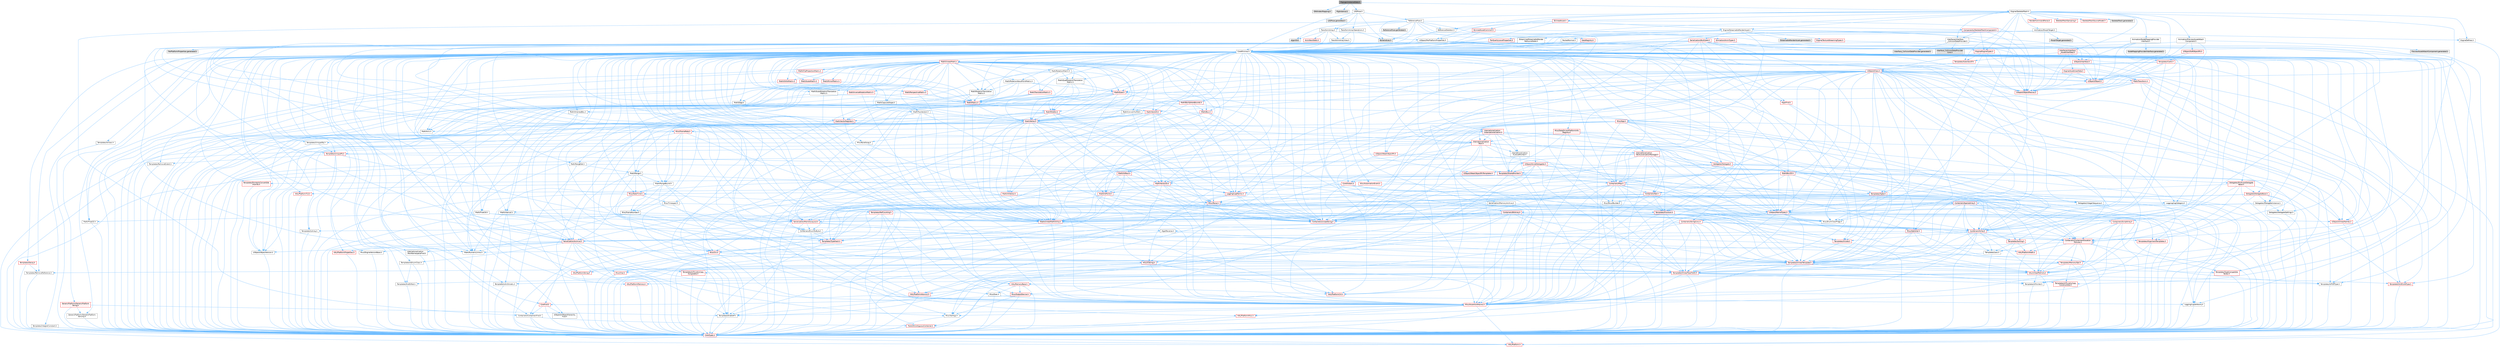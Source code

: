 digraph "RigLogicInstanceData.h"
{
 // INTERACTIVE_SVG=YES
 // LATEX_PDF_SIZE
  bgcolor="transparent";
  edge [fontname=Helvetica,fontsize=10,labelfontname=Helvetica,labelfontsize=10];
  node [fontname=Helvetica,fontsize=10,shape=box,height=0.2,width=0.4];
  Node1 [id="Node000001",label="RigLogicInstanceData.h",height=0.2,width=0.4,color="gray40", fillcolor="grey60", style="filled", fontcolor="black",tooltip=" "];
  Node1 -> Node2 [id="edge1_Node000001_Node000002",color="steelblue1",style="solid",tooltip=" "];
  Node2 [id="Node000002",label="DNAIndexMapping.h",height=0.2,width=0.4,color="grey60", fillcolor="#E0E0E0", style="filled",tooltip=" "];
  Node1 -> Node3 [id="edge2_Node000001_Node000003",color="steelblue1",style="solid",tooltip=" "];
  Node3 [id="Node000003",label="RigInstance.h",height=0.2,width=0.4,color="grey60", fillcolor="#E0E0E0", style="filled",tooltip=" "];
  Node1 -> Node4 [id="edge3_Node000001_Node000004",color="steelblue1",style="solid",tooltip=" "];
  Node4 [id="Node000004",label="LODPose.h",height=0.2,width=0.4,color="grey40", fillcolor="white", style="filled",URL="$d5/d7b/LODPose_8h.html",tooltip=" "];
  Node4 -> Node5 [id="edge4_Node000004_Node000005",color="steelblue1",style="solid",tooltip=" "];
  Node5 [id="Node000005",label="CoreMinimal.h",height=0.2,width=0.4,color="grey40", fillcolor="white", style="filled",URL="$d7/d67/CoreMinimal_8h.html",tooltip=" "];
  Node5 -> Node6 [id="edge5_Node000005_Node000006",color="steelblue1",style="solid",tooltip=" "];
  Node6 [id="Node000006",label="CoreTypes.h",height=0.2,width=0.4,color="red", fillcolor="#FFF0F0", style="filled",URL="$dc/dec/CoreTypes_8h.html",tooltip=" "];
  Node6 -> Node7 [id="edge6_Node000006_Node000007",color="steelblue1",style="solid",tooltip=" "];
  Node7 [id="Node000007",label="HAL/Platform.h",height=0.2,width=0.4,color="red", fillcolor="#FFF0F0", style="filled",URL="$d9/dd0/Platform_8h.html",tooltip=" "];
  Node5 -> Node20 [id="edge7_Node000005_Node000020",color="steelblue1",style="solid",tooltip=" "];
  Node20 [id="Node000020",label="CoreFwd.h",height=0.2,width=0.4,color="red", fillcolor="#FFF0F0", style="filled",URL="$d1/d1e/CoreFwd_8h.html",tooltip=" "];
  Node20 -> Node6 [id="edge8_Node000020_Node000006",color="steelblue1",style="solid",tooltip=" "];
  Node20 -> Node21 [id="edge9_Node000020_Node000021",color="steelblue1",style="solid",tooltip=" "];
  Node21 [id="Node000021",label="Containers/ContainersFwd.h",height=0.2,width=0.4,color="grey40", fillcolor="white", style="filled",URL="$d4/d0a/ContainersFwd_8h.html",tooltip=" "];
  Node21 -> Node7 [id="edge10_Node000021_Node000007",color="steelblue1",style="solid",tooltip=" "];
  Node21 -> Node6 [id="edge11_Node000021_Node000006",color="steelblue1",style="solid",tooltip=" "];
  Node21 -> Node22 [id="edge12_Node000021_Node000022",color="steelblue1",style="solid",tooltip=" "];
  Node22 [id="Node000022",label="Traits/IsContiguousContainer.h",height=0.2,width=0.4,color="red", fillcolor="#FFF0F0", style="filled",URL="$d5/d3c/IsContiguousContainer_8h.html",tooltip=" "];
  Node22 -> Node6 [id="edge13_Node000022_Node000006",color="steelblue1",style="solid",tooltip=" "];
  Node20 -> Node26 [id="edge14_Node000020_Node000026",color="steelblue1",style="solid",tooltip=" "];
  Node26 [id="Node000026",label="UObject/UObjectHierarchy\lFwd.h",height=0.2,width=0.4,color="grey40", fillcolor="white", style="filled",URL="$d3/d13/UObjectHierarchyFwd_8h.html",tooltip=" "];
  Node5 -> Node26 [id="edge15_Node000005_Node000026",color="steelblue1",style="solid",tooltip=" "];
  Node5 -> Node21 [id="edge16_Node000005_Node000021",color="steelblue1",style="solid",tooltip=" "];
  Node5 -> Node27 [id="edge17_Node000005_Node000027",color="steelblue1",style="solid",tooltip=" "];
  Node27 [id="Node000027",label="Misc/VarArgs.h",height=0.2,width=0.4,color="grey40", fillcolor="white", style="filled",URL="$d5/d6f/VarArgs_8h.html",tooltip=" "];
  Node27 -> Node6 [id="edge18_Node000027_Node000006",color="steelblue1",style="solid",tooltip=" "];
  Node5 -> Node28 [id="edge19_Node000005_Node000028",color="steelblue1",style="solid",tooltip=" "];
  Node28 [id="Node000028",label="Logging/LogVerbosity.h",height=0.2,width=0.4,color="grey40", fillcolor="white", style="filled",URL="$d2/d8f/LogVerbosity_8h.html",tooltip=" "];
  Node28 -> Node6 [id="edge20_Node000028_Node000006",color="steelblue1",style="solid",tooltip=" "];
  Node5 -> Node29 [id="edge21_Node000005_Node000029",color="steelblue1",style="solid",tooltip=" "];
  Node29 [id="Node000029",label="Misc/OutputDevice.h",height=0.2,width=0.4,color="red", fillcolor="#FFF0F0", style="filled",URL="$d7/d32/OutputDevice_8h.html",tooltip=" "];
  Node29 -> Node20 [id="edge22_Node000029_Node000020",color="steelblue1",style="solid",tooltip=" "];
  Node29 -> Node6 [id="edge23_Node000029_Node000006",color="steelblue1",style="solid",tooltip=" "];
  Node29 -> Node28 [id="edge24_Node000029_Node000028",color="steelblue1",style="solid",tooltip=" "];
  Node29 -> Node27 [id="edge25_Node000029_Node000027",color="steelblue1",style="solid",tooltip=" "];
  Node5 -> Node35 [id="edge26_Node000005_Node000035",color="steelblue1",style="solid",tooltip=" "];
  Node35 [id="Node000035",label="HAL/PlatformCrt.h",height=0.2,width=0.4,color="red", fillcolor="#FFF0F0", style="filled",URL="$d8/d75/PlatformCrt_8h.html",tooltip=" "];
  Node5 -> Node45 [id="edge27_Node000005_Node000045",color="steelblue1",style="solid",tooltip=" "];
  Node45 [id="Node000045",label="HAL/PlatformMisc.h",height=0.2,width=0.4,color="red", fillcolor="#FFF0F0", style="filled",URL="$d0/df5/PlatformMisc_8h.html",tooltip=" "];
  Node45 -> Node6 [id="edge28_Node000045_Node000006",color="steelblue1",style="solid",tooltip=" "];
  Node5 -> Node64 [id="edge29_Node000005_Node000064",color="steelblue1",style="solid",tooltip=" "];
  Node64 [id="Node000064",label="Misc/AssertionMacros.h",height=0.2,width=0.4,color="red", fillcolor="#FFF0F0", style="filled",URL="$d0/dfa/AssertionMacros_8h.html",tooltip=" "];
  Node64 -> Node6 [id="edge30_Node000064_Node000006",color="steelblue1",style="solid",tooltip=" "];
  Node64 -> Node7 [id="edge31_Node000064_Node000007",color="steelblue1",style="solid",tooltip=" "];
  Node64 -> Node45 [id="edge32_Node000064_Node000045",color="steelblue1",style="solid",tooltip=" "];
  Node64 -> Node65 [id="edge33_Node000064_Node000065",color="steelblue1",style="solid",tooltip=" "];
  Node65 [id="Node000065",label="Templates/EnableIf.h",height=0.2,width=0.4,color="grey40", fillcolor="white", style="filled",URL="$d7/d60/EnableIf_8h.html",tooltip=" "];
  Node65 -> Node6 [id="edge34_Node000065_Node000006",color="steelblue1",style="solid",tooltip=" "];
  Node64 -> Node27 [id="edge35_Node000064_Node000027",color="steelblue1",style="solid",tooltip=" "];
  Node5 -> Node73 [id="edge36_Node000005_Node000073",color="steelblue1",style="solid",tooltip=" "];
  Node73 [id="Node000073",label="Templates/IsPointer.h",height=0.2,width=0.4,color="grey40", fillcolor="white", style="filled",URL="$d7/d05/IsPointer_8h.html",tooltip=" "];
  Node73 -> Node6 [id="edge37_Node000073_Node000006",color="steelblue1",style="solid",tooltip=" "];
  Node5 -> Node74 [id="edge38_Node000005_Node000074",color="steelblue1",style="solid",tooltip=" "];
  Node74 [id="Node000074",label="HAL/PlatformMemory.h",height=0.2,width=0.4,color="red", fillcolor="#FFF0F0", style="filled",URL="$de/d68/PlatformMemory_8h.html",tooltip=" "];
  Node74 -> Node6 [id="edge39_Node000074_Node000006",color="steelblue1",style="solid",tooltip=" "];
  Node5 -> Node57 [id="edge40_Node000005_Node000057",color="steelblue1",style="solid",tooltip=" "];
  Node57 [id="Node000057",label="HAL/PlatformAtomics.h",height=0.2,width=0.4,color="red", fillcolor="#FFF0F0", style="filled",URL="$d3/d36/PlatformAtomics_8h.html",tooltip=" "];
  Node57 -> Node6 [id="edge41_Node000057_Node000006",color="steelblue1",style="solid",tooltip=" "];
  Node5 -> Node79 [id="edge42_Node000005_Node000079",color="steelblue1",style="solid",tooltip=" "];
  Node79 [id="Node000079",label="Misc/Exec.h",height=0.2,width=0.4,color="grey40", fillcolor="white", style="filled",URL="$de/ddb/Exec_8h.html",tooltip=" "];
  Node79 -> Node6 [id="edge43_Node000079_Node000006",color="steelblue1",style="solid",tooltip=" "];
  Node79 -> Node64 [id="edge44_Node000079_Node000064",color="steelblue1",style="solid",tooltip=" "];
  Node5 -> Node80 [id="edge45_Node000005_Node000080",color="steelblue1",style="solid",tooltip=" "];
  Node80 [id="Node000080",label="HAL/MemoryBase.h",height=0.2,width=0.4,color="red", fillcolor="#FFF0F0", style="filled",URL="$d6/d9f/MemoryBase_8h.html",tooltip=" "];
  Node80 -> Node6 [id="edge46_Node000080_Node000006",color="steelblue1",style="solid",tooltip=" "];
  Node80 -> Node57 [id="edge47_Node000080_Node000057",color="steelblue1",style="solid",tooltip=" "];
  Node80 -> Node35 [id="edge48_Node000080_Node000035",color="steelblue1",style="solid",tooltip=" "];
  Node80 -> Node79 [id="edge49_Node000080_Node000079",color="steelblue1",style="solid",tooltip=" "];
  Node80 -> Node29 [id="edge50_Node000080_Node000029",color="steelblue1",style="solid",tooltip=" "];
  Node5 -> Node90 [id="edge51_Node000005_Node000090",color="steelblue1",style="solid",tooltip=" "];
  Node90 [id="Node000090",label="HAL/UnrealMemory.h",height=0.2,width=0.4,color="red", fillcolor="#FFF0F0", style="filled",URL="$d9/d96/UnrealMemory_8h.html",tooltip=" "];
  Node90 -> Node6 [id="edge52_Node000090_Node000006",color="steelblue1",style="solid",tooltip=" "];
  Node90 -> Node80 [id="edge53_Node000090_Node000080",color="steelblue1",style="solid",tooltip=" "];
  Node90 -> Node74 [id="edge54_Node000090_Node000074",color="steelblue1",style="solid",tooltip=" "];
  Node90 -> Node73 [id="edge55_Node000090_Node000073",color="steelblue1",style="solid",tooltip=" "];
  Node5 -> Node92 [id="edge56_Node000005_Node000092",color="steelblue1",style="solid",tooltip=" "];
  Node92 [id="Node000092",label="Templates/IsArithmetic.h",height=0.2,width=0.4,color="grey40", fillcolor="white", style="filled",URL="$d2/d5d/IsArithmetic_8h.html",tooltip=" "];
  Node92 -> Node6 [id="edge57_Node000092_Node000006",color="steelblue1",style="solid",tooltip=" "];
  Node5 -> Node86 [id="edge58_Node000005_Node000086",color="steelblue1",style="solid",tooltip=" "];
  Node86 [id="Node000086",label="Templates/AndOrNot.h",height=0.2,width=0.4,color="grey40", fillcolor="white", style="filled",URL="$db/d0a/AndOrNot_8h.html",tooltip=" "];
  Node86 -> Node6 [id="edge59_Node000086_Node000006",color="steelblue1",style="solid",tooltip=" "];
  Node5 -> Node93 [id="edge60_Node000005_Node000093",color="steelblue1",style="solid",tooltip=" "];
  Node93 [id="Node000093",label="Templates/IsPODType.h",height=0.2,width=0.4,color="grey40", fillcolor="white", style="filled",URL="$d7/db1/IsPODType_8h.html",tooltip=" "];
  Node93 -> Node6 [id="edge61_Node000093_Node000006",color="steelblue1",style="solid",tooltip=" "];
  Node5 -> Node94 [id="edge62_Node000005_Node000094",color="steelblue1",style="solid",tooltip=" "];
  Node94 [id="Node000094",label="Templates/IsUECoreType.h",height=0.2,width=0.4,color="red", fillcolor="#FFF0F0", style="filled",URL="$d1/db8/IsUECoreType_8h.html",tooltip=" "];
  Node94 -> Node6 [id="edge63_Node000094_Node000006",color="steelblue1",style="solid",tooltip=" "];
  Node5 -> Node87 [id="edge64_Node000005_Node000087",color="steelblue1",style="solid",tooltip=" "];
  Node87 [id="Node000087",label="Templates/IsTriviallyCopy\lConstructible.h",height=0.2,width=0.4,color="red", fillcolor="#FFF0F0", style="filled",URL="$d3/d78/IsTriviallyCopyConstructible_8h.html",tooltip=" "];
  Node87 -> Node6 [id="edge65_Node000087_Node000006",color="steelblue1",style="solid",tooltip=" "];
  Node5 -> Node95 [id="edge66_Node000005_Node000095",color="steelblue1",style="solid",tooltip=" "];
  Node95 [id="Node000095",label="Templates/UnrealTypeTraits.h",height=0.2,width=0.4,color="red", fillcolor="#FFF0F0", style="filled",URL="$d2/d2d/UnrealTypeTraits_8h.html",tooltip=" "];
  Node95 -> Node6 [id="edge67_Node000095_Node000006",color="steelblue1",style="solid",tooltip=" "];
  Node95 -> Node73 [id="edge68_Node000095_Node000073",color="steelblue1",style="solid",tooltip=" "];
  Node95 -> Node64 [id="edge69_Node000095_Node000064",color="steelblue1",style="solid",tooltip=" "];
  Node95 -> Node86 [id="edge70_Node000095_Node000086",color="steelblue1",style="solid",tooltip=" "];
  Node95 -> Node65 [id="edge71_Node000095_Node000065",color="steelblue1",style="solid",tooltip=" "];
  Node95 -> Node92 [id="edge72_Node000095_Node000092",color="steelblue1",style="solid",tooltip=" "];
  Node95 -> Node93 [id="edge73_Node000095_Node000093",color="steelblue1",style="solid",tooltip=" "];
  Node95 -> Node94 [id="edge74_Node000095_Node000094",color="steelblue1",style="solid",tooltip=" "];
  Node95 -> Node87 [id="edge75_Node000095_Node000087",color="steelblue1",style="solid",tooltip=" "];
  Node5 -> Node65 [id="edge76_Node000005_Node000065",color="steelblue1",style="solid",tooltip=" "];
  Node5 -> Node97 [id="edge77_Node000005_Node000097",color="steelblue1",style="solid",tooltip=" "];
  Node97 [id="Node000097",label="Templates/RemoveReference.h",height=0.2,width=0.4,color="grey40", fillcolor="white", style="filled",URL="$da/dbe/RemoveReference_8h.html",tooltip=" "];
  Node97 -> Node6 [id="edge78_Node000097_Node000006",color="steelblue1",style="solid",tooltip=" "];
  Node5 -> Node98 [id="edge79_Node000005_Node000098",color="steelblue1",style="solid",tooltip=" "];
  Node98 [id="Node000098",label="Templates/IntegralConstant.h",height=0.2,width=0.4,color="grey40", fillcolor="white", style="filled",URL="$db/d1b/IntegralConstant_8h.html",tooltip=" "];
  Node98 -> Node6 [id="edge80_Node000098_Node000006",color="steelblue1",style="solid",tooltip=" "];
  Node5 -> Node99 [id="edge81_Node000005_Node000099",color="steelblue1",style="solid",tooltip=" "];
  Node99 [id="Node000099",label="Templates/IsClass.h",height=0.2,width=0.4,color="grey40", fillcolor="white", style="filled",URL="$db/dcb/IsClass_8h.html",tooltip=" "];
  Node99 -> Node6 [id="edge82_Node000099_Node000006",color="steelblue1",style="solid",tooltip=" "];
  Node5 -> Node100 [id="edge83_Node000005_Node000100",color="steelblue1",style="solid",tooltip=" "];
  Node100 [id="Node000100",label="Templates/TypeCompatible\lBytes.h",height=0.2,width=0.4,color="red", fillcolor="#FFF0F0", style="filled",URL="$df/d0a/TypeCompatibleBytes_8h.html",tooltip=" "];
  Node100 -> Node6 [id="edge84_Node000100_Node000006",color="steelblue1",style="solid",tooltip=" "];
  Node5 -> Node22 [id="edge85_Node000005_Node000022",color="steelblue1",style="solid",tooltip=" "];
  Node5 -> Node101 [id="edge86_Node000005_Node000101",color="steelblue1",style="solid",tooltip=" "];
  Node101 [id="Node000101",label="Templates/UnrealTemplate.h",height=0.2,width=0.4,color="red", fillcolor="#FFF0F0", style="filled",URL="$d4/d24/UnrealTemplate_8h.html",tooltip=" "];
  Node101 -> Node6 [id="edge87_Node000101_Node000006",color="steelblue1",style="solid",tooltip=" "];
  Node101 -> Node73 [id="edge88_Node000101_Node000073",color="steelblue1",style="solid",tooltip=" "];
  Node101 -> Node90 [id="edge89_Node000101_Node000090",color="steelblue1",style="solid",tooltip=" "];
  Node101 -> Node95 [id="edge90_Node000101_Node000095",color="steelblue1",style="solid",tooltip=" "];
  Node101 -> Node97 [id="edge91_Node000101_Node000097",color="steelblue1",style="solid",tooltip=" "];
  Node101 -> Node100 [id="edge92_Node000101_Node000100",color="steelblue1",style="solid",tooltip=" "];
  Node101 -> Node22 [id="edge93_Node000101_Node000022",color="steelblue1",style="solid",tooltip=" "];
  Node5 -> Node50 [id="edge94_Node000005_Node000050",color="steelblue1",style="solid",tooltip=" "];
  Node50 [id="Node000050",label="Math/NumericLimits.h",height=0.2,width=0.4,color="grey40", fillcolor="white", style="filled",URL="$df/d1b/NumericLimits_8h.html",tooltip=" "];
  Node50 -> Node6 [id="edge95_Node000050_Node000006",color="steelblue1",style="solid",tooltip=" "];
  Node5 -> Node105 [id="edge96_Node000005_Node000105",color="steelblue1",style="solid",tooltip=" "];
  Node105 [id="Node000105",label="HAL/PlatformMath.h",height=0.2,width=0.4,color="red", fillcolor="#FFF0F0", style="filled",URL="$dc/d53/PlatformMath_8h.html",tooltip=" "];
  Node105 -> Node6 [id="edge97_Node000105_Node000006",color="steelblue1",style="solid",tooltip=" "];
  Node5 -> Node88 [id="edge98_Node000005_Node000088",color="steelblue1",style="solid",tooltip=" "];
  Node88 [id="Node000088",label="Templates/IsTriviallyCopy\lAssignable.h",height=0.2,width=0.4,color="red", fillcolor="#FFF0F0", style="filled",URL="$d2/df2/IsTriviallyCopyAssignable_8h.html",tooltip=" "];
  Node88 -> Node6 [id="edge99_Node000088_Node000006",color="steelblue1",style="solid",tooltip=" "];
  Node5 -> Node113 [id="edge100_Node000005_Node000113",color="steelblue1",style="solid",tooltip=" "];
  Node113 [id="Node000113",label="Templates/MemoryOps.h",height=0.2,width=0.4,color="red", fillcolor="#FFF0F0", style="filled",URL="$db/dea/MemoryOps_8h.html",tooltip=" "];
  Node113 -> Node6 [id="edge101_Node000113_Node000006",color="steelblue1",style="solid",tooltip=" "];
  Node113 -> Node90 [id="edge102_Node000113_Node000090",color="steelblue1",style="solid",tooltip=" "];
  Node113 -> Node88 [id="edge103_Node000113_Node000088",color="steelblue1",style="solid",tooltip=" "];
  Node113 -> Node87 [id="edge104_Node000113_Node000087",color="steelblue1",style="solid",tooltip=" "];
  Node113 -> Node95 [id="edge105_Node000113_Node000095",color="steelblue1",style="solid",tooltip=" "];
  Node5 -> Node114 [id="edge106_Node000005_Node000114",color="steelblue1",style="solid",tooltip=" "];
  Node114 [id="Node000114",label="Containers/ContainerAllocation\lPolicies.h",height=0.2,width=0.4,color="red", fillcolor="#FFF0F0", style="filled",URL="$d7/dff/ContainerAllocationPolicies_8h.html",tooltip=" "];
  Node114 -> Node6 [id="edge107_Node000114_Node000006",color="steelblue1",style="solid",tooltip=" "];
  Node114 -> Node114 [id="edge108_Node000114_Node000114",color="steelblue1",style="solid",tooltip=" "];
  Node114 -> Node105 [id="edge109_Node000114_Node000105",color="steelblue1",style="solid",tooltip=" "];
  Node114 -> Node90 [id="edge110_Node000114_Node000090",color="steelblue1",style="solid",tooltip=" "];
  Node114 -> Node50 [id="edge111_Node000114_Node000050",color="steelblue1",style="solid",tooltip=" "];
  Node114 -> Node64 [id="edge112_Node000114_Node000064",color="steelblue1",style="solid",tooltip=" "];
  Node114 -> Node113 [id="edge113_Node000114_Node000113",color="steelblue1",style="solid",tooltip=" "];
  Node114 -> Node100 [id="edge114_Node000114_Node000100",color="steelblue1",style="solid",tooltip=" "];
  Node5 -> Node117 [id="edge115_Node000005_Node000117",color="steelblue1",style="solid",tooltip=" "];
  Node117 [id="Node000117",label="Templates/IsEnumClass.h",height=0.2,width=0.4,color="grey40", fillcolor="white", style="filled",URL="$d7/d15/IsEnumClass_8h.html",tooltip=" "];
  Node117 -> Node6 [id="edge116_Node000117_Node000006",color="steelblue1",style="solid",tooltip=" "];
  Node117 -> Node86 [id="edge117_Node000117_Node000086",color="steelblue1",style="solid",tooltip=" "];
  Node5 -> Node118 [id="edge118_Node000005_Node000118",color="steelblue1",style="solid",tooltip=" "];
  Node118 [id="Node000118",label="HAL/PlatformProperties.h",height=0.2,width=0.4,color="red", fillcolor="#FFF0F0", style="filled",URL="$d9/db0/PlatformProperties_8h.html",tooltip=" "];
  Node118 -> Node6 [id="edge119_Node000118_Node000006",color="steelblue1",style="solid",tooltip=" "];
  Node5 -> Node121 [id="edge120_Node000005_Node000121",color="steelblue1",style="solid",tooltip=" "];
  Node121 [id="Node000121",label="Misc/EngineVersionBase.h",height=0.2,width=0.4,color="grey40", fillcolor="white", style="filled",URL="$d5/d2b/EngineVersionBase_8h.html",tooltip=" "];
  Node121 -> Node6 [id="edge121_Node000121_Node000006",color="steelblue1",style="solid",tooltip=" "];
  Node5 -> Node122 [id="edge122_Node000005_Node000122",color="steelblue1",style="solid",tooltip=" "];
  Node122 [id="Node000122",label="Internationalization\l/TextNamespaceFwd.h",height=0.2,width=0.4,color="grey40", fillcolor="white", style="filled",URL="$d8/d97/TextNamespaceFwd_8h.html",tooltip=" "];
  Node122 -> Node6 [id="edge123_Node000122_Node000006",color="steelblue1",style="solid",tooltip=" "];
  Node5 -> Node123 [id="edge124_Node000005_Node000123",color="steelblue1",style="solid",tooltip=" "];
  Node123 [id="Node000123",label="Serialization/Archive.h",height=0.2,width=0.4,color="red", fillcolor="#FFF0F0", style="filled",URL="$d7/d3b/Archive_8h.html",tooltip=" "];
  Node123 -> Node20 [id="edge125_Node000123_Node000020",color="steelblue1",style="solid",tooltip=" "];
  Node123 -> Node6 [id="edge126_Node000123_Node000006",color="steelblue1",style="solid",tooltip=" "];
  Node123 -> Node118 [id="edge127_Node000123_Node000118",color="steelblue1",style="solid",tooltip=" "];
  Node123 -> Node122 [id="edge128_Node000123_Node000122",color="steelblue1",style="solid",tooltip=" "];
  Node123 -> Node64 [id="edge129_Node000123_Node000064",color="steelblue1",style="solid",tooltip=" "];
  Node123 -> Node121 [id="edge130_Node000123_Node000121",color="steelblue1",style="solid",tooltip=" "];
  Node123 -> Node27 [id="edge131_Node000123_Node000027",color="steelblue1",style="solid",tooltip=" "];
  Node123 -> Node65 [id="edge132_Node000123_Node000065",color="steelblue1",style="solid",tooltip=" "];
  Node123 -> Node117 [id="edge133_Node000123_Node000117",color="steelblue1",style="solid",tooltip=" "];
  Node123 -> Node101 [id="edge134_Node000123_Node000101",color="steelblue1",style="solid",tooltip=" "];
  Node123 -> Node126 [id="edge135_Node000123_Node000126",color="steelblue1",style="solid",tooltip=" "];
  Node126 [id="Node000126",label="UObject/ObjectVersion.h",height=0.2,width=0.4,color="grey40", fillcolor="white", style="filled",URL="$da/d63/ObjectVersion_8h.html",tooltip=" "];
  Node126 -> Node6 [id="edge136_Node000126_Node000006",color="steelblue1",style="solid",tooltip=" "];
  Node5 -> Node127 [id="edge137_Node000005_Node000127",color="steelblue1",style="solid",tooltip=" "];
  Node127 [id="Node000127",label="Templates/Less.h",height=0.2,width=0.4,color="grey40", fillcolor="white", style="filled",URL="$de/dc8/Less_8h.html",tooltip=" "];
  Node127 -> Node6 [id="edge138_Node000127_Node000006",color="steelblue1",style="solid",tooltip=" "];
  Node127 -> Node101 [id="edge139_Node000127_Node000101",color="steelblue1",style="solid",tooltip=" "];
  Node5 -> Node128 [id="edge140_Node000005_Node000128",color="steelblue1",style="solid",tooltip=" "];
  Node128 [id="Node000128",label="Templates/Sorting.h",height=0.2,width=0.4,color="red", fillcolor="#FFF0F0", style="filled",URL="$d3/d9e/Sorting_8h.html",tooltip=" "];
  Node128 -> Node6 [id="edge141_Node000128_Node000006",color="steelblue1",style="solid",tooltip=" "];
  Node128 -> Node105 [id="edge142_Node000128_Node000105",color="steelblue1",style="solid",tooltip=" "];
  Node128 -> Node127 [id="edge143_Node000128_Node000127",color="steelblue1",style="solid",tooltip=" "];
  Node5 -> Node139 [id="edge144_Node000005_Node000139",color="steelblue1",style="solid",tooltip=" "];
  Node139 [id="Node000139",label="Misc/Char.h",height=0.2,width=0.4,color="red", fillcolor="#FFF0F0", style="filled",URL="$d0/d58/Char_8h.html",tooltip=" "];
  Node139 -> Node6 [id="edge145_Node000139_Node000006",color="steelblue1",style="solid",tooltip=" "];
  Node5 -> Node142 [id="edge146_Node000005_Node000142",color="steelblue1",style="solid",tooltip=" "];
  Node142 [id="Node000142",label="GenericPlatform/GenericPlatform\lStricmp.h",height=0.2,width=0.4,color="grey40", fillcolor="white", style="filled",URL="$d2/d86/GenericPlatformStricmp_8h.html",tooltip=" "];
  Node142 -> Node6 [id="edge147_Node000142_Node000006",color="steelblue1",style="solid",tooltip=" "];
  Node5 -> Node143 [id="edge148_Node000005_Node000143",color="steelblue1",style="solid",tooltip=" "];
  Node143 [id="Node000143",label="GenericPlatform/GenericPlatform\lString.h",height=0.2,width=0.4,color="red", fillcolor="#FFF0F0", style="filled",URL="$dd/d20/GenericPlatformString_8h.html",tooltip=" "];
  Node143 -> Node6 [id="edge149_Node000143_Node000006",color="steelblue1",style="solid",tooltip=" "];
  Node143 -> Node142 [id="edge150_Node000143_Node000142",color="steelblue1",style="solid",tooltip=" "];
  Node143 -> Node65 [id="edge151_Node000143_Node000065",color="steelblue1",style="solid",tooltip=" "];
  Node5 -> Node76 [id="edge152_Node000005_Node000076",color="steelblue1",style="solid",tooltip=" "];
  Node76 [id="Node000076",label="HAL/PlatformString.h",height=0.2,width=0.4,color="red", fillcolor="#FFF0F0", style="filled",URL="$db/db5/PlatformString_8h.html",tooltip=" "];
  Node76 -> Node6 [id="edge153_Node000076_Node000006",color="steelblue1",style="solid",tooltip=" "];
  Node5 -> Node146 [id="edge154_Node000005_Node000146",color="steelblue1",style="solid",tooltip=" "];
  Node146 [id="Node000146",label="Misc/CString.h",height=0.2,width=0.4,color="red", fillcolor="#FFF0F0", style="filled",URL="$d2/d49/CString_8h.html",tooltip=" "];
  Node146 -> Node6 [id="edge155_Node000146_Node000006",color="steelblue1",style="solid",tooltip=" "];
  Node146 -> Node35 [id="edge156_Node000146_Node000035",color="steelblue1",style="solid",tooltip=" "];
  Node146 -> Node76 [id="edge157_Node000146_Node000076",color="steelblue1",style="solid",tooltip=" "];
  Node146 -> Node64 [id="edge158_Node000146_Node000064",color="steelblue1",style="solid",tooltip=" "];
  Node146 -> Node139 [id="edge159_Node000146_Node000139",color="steelblue1",style="solid",tooltip=" "];
  Node146 -> Node27 [id="edge160_Node000146_Node000027",color="steelblue1",style="solid",tooltip=" "];
  Node5 -> Node147 [id="edge161_Node000005_Node000147",color="steelblue1",style="solid",tooltip=" "];
  Node147 [id="Node000147",label="Misc/Crc.h",height=0.2,width=0.4,color="red", fillcolor="#FFF0F0", style="filled",URL="$d4/dd2/Crc_8h.html",tooltip=" "];
  Node147 -> Node6 [id="edge162_Node000147_Node000006",color="steelblue1",style="solid",tooltip=" "];
  Node147 -> Node76 [id="edge163_Node000147_Node000076",color="steelblue1",style="solid",tooltip=" "];
  Node147 -> Node64 [id="edge164_Node000147_Node000064",color="steelblue1",style="solid",tooltip=" "];
  Node147 -> Node146 [id="edge165_Node000147_Node000146",color="steelblue1",style="solid",tooltip=" "];
  Node147 -> Node139 [id="edge166_Node000147_Node000139",color="steelblue1",style="solid",tooltip=" "];
  Node147 -> Node95 [id="edge167_Node000147_Node000095",color="steelblue1",style="solid",tooltip=" "];
  Node5 -> Node138 [id="edge168_Node000005_Node000138",color="steelblue1",style="solid",tooltip=" "];
  Node138 [id="Node000138",label="Math/UnrealMathUtility.h",height=0.2,width=0.4,color="red", fillcolor="#FFF0F0", style="filled",URL="$db/db8/UnrealMathUtility_8h.html",tooltip=" "];
  Node138 -> Node6 [id="edge169_Node000138_Node000006",color="steelblue1",style="solid",tooltip=" "];
  Node138 -> Node64 [id="edge170_Node000138_Node000064",color="steelblue1",style="solid",tooltip=" "];
  Node138 -> Node105 [id="edge171_Node000138_Node000105",color="steelblue1",style="solid",tooltip=" "];
  Node5 -> Node148 [id="edge172_Node000005_Node000148",color="steelblue1",style="solid",tooltip=" "];
  Node148 [id="Node000148",label="Containers/UnrealString.h",height=0.2,width=0.4,color="red", fillcolor="#FFF0F0", style="filled",URL="$d5/dba/UnrealString_8h.html",tooltip=" "];
  Node5 -> Node152 [id="edge173_Node000005_Node000152",color="steelblue1",style="solid",tooltip=" "];
  Node152 [id="Node000152",label="Containers/Array.h",height=0.2,width=0.4,color="red", fillcolor="#FFF0F0", style="filled",URL="$df/dd0/Array_8h.html",tooltip=" "];
  Node152 -> Node6 [id="edge174_Node000152_Node000006",color="steelblue1",style="solid",tooltip=" "];
  Node152 -> Node64 [id="edge175_Node000152_Node000064",color="steelblue1",style="solid",tooltip=" "];
  Node152 -> Node90 [id="edge176_Node000152_Node000090",color="steelblue1",style="solid",tooltip=" "];
  Node152 -> Node95 [id="edge177_Node000152_Node000095",color="steelblue1",style="solid",tooltip=" "];
  Node152 -> Node101 [id="edge178_Node000152_Node000101",color="steelblue1",style="solid",tooltip=" "];
  Node152 -> Node114 [id="edge179_Node000152_Node000114",color="steelblue1",style="solid",tooltip=" "];
  Node152 -> Node123 [id="edge180_Node000152_Node000123",color="steelblue1",style="solid",tooltip=" "];
  Node152 -> Node131 [id="edge181_Node000152_Node000131",color="steelblue1",style="solid",tooltip=" "];
  Node131 [id="Node000131",label="Templates/Invoke.h",height=0.2,width=0.4,color="red", fillcolor="#FFF0F0", style="filled",URL="$d7/deb/Invoke_8h.html",tooltip=" "];
  Node131 -> Node6 [id="edge182_Node000131_Node000006",color="steelblue1",style="solid",tooltip=" "];
  Node131 -> Node101 [id="edge183_Node000131_Node000101",color="steelblue1",style="solid",tooltip=" "];
  Node152 -> Node127 [id="edge184_Node000152_Node000127",color="steelblue1",style="solid",tooltip=" "];
  Node152 -> Node128 [id="edge185_Node000152_Node000128",color="steelblue1",style="solid",tooltip=" "];
  Node152 -> Node175 [id="edge186_Node000152_Node000175",color="steelblue1",style="solid",tooltip=" "];
  Node175 [id="Node000175",label="Templates/AlignmentTemplates.h",height=0.2,width=0.4,color="red", fillcolor="#FFF0F0", style="filled",URL="$dd/d32/AlignmentTemplates_8h.html",tooltip=" "];
  Node175 -> Node6 [id="edge187_Node000175_Node000006",color="steelblue1",style="solid",tooltip=" "];
  Node175 -> Node73 [id="edge188_Node000175_Node000073",color="steelblue1",style="solid",tooltip=" "];
  Node5 -> Node176 [id="edge189_Node000005_Node000176",color="steelblue1",style="solid",tooltip=" "];
  Node176 [id="Node000176",label="Misc/FrameNumber.h",height=0.2,width=0.4,color="grey40", fillcolor="white", style="filled",URL="$dd/dbd/FrameNumber_8h.html",tooltip=" "];
  Node176 -> Node6 [id="edge190_Node000176_Node000006",color="steelblue1",style="solid",tooltip=" "];
  Node176 -> Node50 [id="edge191_Node000176_Node000050",color="steelblue1",style="solid",tooltip=" "];
  Node176 -> Node138 [id="edge192_Node000176_Node000138",color="steelblue1",style="solid",tooltip=" "];
  Node176 -> Node65 [id="edge193_Node000176_Node000065",color="steelblue1",style="solid",tooltip=" "];
  Node176 -> Node95 [id="edge194_Node000176_Node000095",color="steelblue1",style="solid",tooltip=" "];
  Node5 -> Node177 [id="edge195_Node000005_Node000177",color="steelblue1",style="solid",tooltip=" "];
  Node177 [id="Node000177",label="Misc/Timespan.h",height=0.2,width=0.4,color="grey40", fillcolor="white", style="filled",URL="$da/dd9/Timespan_8h.html",tooltip=" "];
  Node177 -> Node6 [id="edge196_Node000177_Node000006",color="steelblue1",style="solid",tooltip=" "];
  Node177 -> Node178 [id="edge197_Node000177_Node000178",color="steelblue1",style="solid",tooltip=" "];
  Node178 [id="Node000178",label="Math/Interval.h",height=0.2,width=0.4,color="grey40", fillcolor="white", style="filled",URL="$d1/d55/Interval_8h.html",tooltip=" "];
  Node178 -> Node6 [id="edge198_Node000178_Node000006",color="steelblue1",style="solid",tooltip=" "];
  Node178 -> Node92 [id="edge199_Node000178_Node000092",color="steelblue1",style="solid",tooltip=" "];
  Node178 -> Node95 [id="edge200_Node000178_Node000095",color="steelblue1",style="solid",tooltip=" "];
  Node178 -> Node50 [id="edge201_Node000178_Node000050",color="steelblue1",style="solid",tooltip=" "];
  Node178 -> Node138 [id="edge202_Node000178_Node000138",color="steelblue1",style="solid",tooltip=" "];
  Node177 -> Node138 [id="edge203_Node000177_Node000138",color="steelblue1",style="solid",tooltip=" "];
  Node177 -> Node64 [id="edge204_Node000177_Node000064",color="steelblue1",style="solid",tooltip=" "];
  Node5 -> Node179 [id="edge205_Node000005_Node000179",color="steelblue1",style="solid",tooltip=" "];
  Node179 [id="Node000179",label="Containers/StringConv.h",height=0.2,width=0.4,color="red", fillcolor="#FFF0F0", style="filled",URL="$d3/ddf/StringConv_8h.html",tooltip=" "];
  Node179 -> Node6 [id="edge206_Node000179_Node000006",color="steelblue1",style="solid",tooltip=" "];
  Node179 -> Node64 [id="edge207_Node000179_Node000064",color="steelblue1",style="solid",tooltip=" "];
  Node179 -> Node114 [id="edge208_Node000179_Node000114",color="steelblue1",style="solid",tooltip=" "];
  Node179 -> Node152 [id="edge209_Node000179_Node000152",color="steelblue1",style="solid",tooltip=" "];
  Node179 -> Node146 [id="edge210_Node000179_Node000146",color="steelblue1",style="solid",tooltip=" "];
  Node179 -> Node180 [id="edge211_Node000179_Node000180",color="steelblue1",style="solid",tooltip=" "];
  Node180 [id="Node000180",label="Templates/IsArray.h",height=0.2,width=0.4,color="grey40", fillcolor="white", style="filled",URL="$d8/d8d/IsArray_8h.html",tooltip=" "];
  Node180 -> Node6 [id="edge212_Node000180_Node000006",color="steelblue1",style="solid",tooltip=" "];
  Node179 -> Node101 [id="edge213_Node000179_Node000101",color="steelblue1",style="solid",tooltip=" "];
  Node179 -> Node95 [id="edge214_Node000179_Node000095",color="steelblue1",style="solid",tooltip=" "];
  Node179 -> Node22 [id="edge215_Node000179_Node000022",color="steelblue1",style="solid",tooltip=" "];
  Node5 -> Node181 [id="edge216_Node000005_Node000181",color="steelblue1",style="solid",tooltip=" "];
  Node181 [id="Node000181",label="UObject/UnrealNames.h",height=0.2,width=0.4,color="red", fillcolor="#FFF0F0", style="filled",URL="$d8/db1/UnrealNames_8h.html",tooltip=" "];
  Node181 -> Node6 [id="edge217_Node000181_Node000006",color="steelblue1",style="solid",tooltip=" "];
  Node5 -> Node183 [id="edge218_Node000005_Node000183",color="steelblue1",style="solid",tooltip=" "];
  Node183 [id="Node000183",label="UObject/NameTypes.h",height=0.2,width=0.4,color="red", fillcolor="#FFF0F0", style="filled",URL="$d6/d35/NameTypes_8h.html",tooltip=" "];
  Node183 -> Node6 [id="edge219_Node000183_Node000006",color="steelblue1",style="solid",tooltip=" "];
  Node183 -> Node64 [id="edge220_Node000183_Node000064",color="steelblue1",style="solid",tooltip=" "];
  Node183 -> Node90 [id="edge221_Node000183_Node000090",color="steelblue1",style="solid",tooltip=" "];
  Node183 -> Node95 [id="edge222_Node000183_Node000095",color="steelblue1",style="solid",tooltip=" "];
  Node183 -> Node101 [id="edge223_Node000183_Node000101",color="steelblue1",style="solid",tooltip=" "];
  Node183 -> Node148 [id="edge224_Node000183_Node000148",color="steelblue1",style="solid",tooltip=" "];
  Node183 -> Node179 [id="edge225_Node000183_Node000179",color="steelblue1",style="solid",tooltip=" "];
  Node183 -> Node181 [id="edge226_Node000183_Node000181",color="steelblue1",style="solid",tooltip=" "];
  Node183 -> Node160 [id="edge227_Node000183_Node000160",color="steelblue1",style="solid",tooltip=" "];
  Node160 [id="Node000160",label="Serialization/MemoryLayout.h",height=0.2,width=0.4,color="red", fillcolor="#FFF0F0", style="filled",URL="$d7/d66/MemoryLayout_8h.html",tooltip=" "];
  Node160 -> Node163 [id="edge228_Node000160_Node000163",color="steelblue1",style="solid",tooltip=" "];
  Node163 [id="Node000163",label="Containers/EnumAsByte.h",height=0.2,width=0.4,color="grey40", fillcolor="white", style="filled",URL="$d6/d9a/EnumAsByte_8h.html",tooltip=" "];
  Node163 -> Node6 [id="edge229_Node000163_Node000006",color="steelblue1",style="solid",tooltip=" "];
  Node163 -> Node93 [id="edge230_Node000163_Node000093",color="steelblue1",style="solid",tooltip=" "];
  Node163 -> Node164 [id="edge231_Node000163_Node000164",color="steelblue1",style="solid",tooltip=" "];
  Node164 [id="Node000164",label="Templates/TypeHash.h",height=0.2,width=0.4,color="red", fillcolor="#FFF0F0", style="filled",URL="$d1/d62/TypeHash_8h.html",tooltip=" "];
  Node164 -> Node6 [id="edge232_Node000164_Node000006",color="steelblue1",style="solid",tooltip=" "];
  Node164 -> Node147 [id="edge233_Node000164_Node000147",color="steelblue1",style="solid",tooltip=" "];
  Node160 -> Node90 [id="edge234_Node000160_Node000090",color="steelblue1",style="solid",tooltip=" "];
  Node160 -> Node65 [id="edge235_Node000160_Node000065",color="steelblue1",style="solid",tooltip=" "];
  Node160 -> Node101 [id="edge236_Node000160_Node000101",color="steelblue1",style="solid",tooltip=" "];
  Node5 -> Node191 [id="edge237_Node000005_Node000191",color="steelblue1",style="solid",tooltip=" "];
  Node191 [id="Node000191",label="Misc/Parse.h",height=0.2,width=0.4,color="red", fillcolor="#FFF0F0", style="filled",URL="$dc/d71/Parse_8h.html",tooltip=" "];
  Node191 -> Node148 [id="edge238_Node000191_Node000148",color="steelblue1",style="solid",tooltip=" "];
  Node191 -> Node6 [id="edge239_Node000191_Node000006",color="steelblue1",style="solid",tooltip=" "];
  Node191 -> Node35 [id="edge240_Node000191_Node000035",color="steelblue1",style="solid",tooltip=" "];
  Node191 -> Node52 [id="edge241_Node000191_Node000052",color="steelblue1",style="solid",tooltip=" "];
  Node52 [id="Node000052",label="Misc/EnumClassFlags.h",height=0.2,width=0.4,color="grey40", fillcolor="white", style="filled",URL="$d8/de7/EnumClassFlags_8h.html",tooltip=" "];
  Node191 -> Node192 [id="edge242_Node000191_Node000192",color="steelblue1",style="solid",tooltip=" "];
  Node192 [id="Node000192",label="Templates/Function.h",height=0.2,width=0.4,color="red", fillcolor="#FFF0F0", style="filled",URL="$df/df5/Function_8h.html",tooltip=" "];
  Node192 -> Node6 [id="edge243_Node000192_Node000006",color="steelblue1",style="solid",tooltip=" "];
  Node192 -> Node64 [id="edge244_Node000192_Node000064",color="steelblue1",style="solid",tooltip=" "];
  Node192 -> Node90 [id="edge245_Node000192_Node000090",color="steelblue1",style="solid",tooltip=" "];
  Node192 -> Node95 [id="edge246_Node000192_Node000095",color="steelblue1",style="solid",tooltip=" "];
  Node192 -> Node131 [id="edge247_Node000192_Node000131",color="steelblue1",style="solid",tooltip=" "];
  Node192 -> Node101 [id="edge248_Node000192_Node000101",color="steelblue1",style="solid",tooltip=" "];
  Node192 -> Node138 [id="edge249_Node000192_Node000138",color="steelblue1",style="solid",tooltip=" "];
  Node5 -> Node175 [id="edge250_Node000005_Node000175",color="steelblue1",style="solid",tooltip=" "];
  Node5 -> Node194 [id="edge251_Node000005_Node000194",color="steelblue1",style="solid",tooltip=" "];
  Node194 [id="Node000194",label="Misc/StructBuilder.h",height=0.2,width=0.4,color="grey40", fillcolor="white", style="filled",URL="$d9/db3/StructBuilder_8h.html",tooltip=" "];
  Node194 -> Node6 [id="edge252_Node000194_Node000006",color="steelblue1",style="solid",tooltip=" "];
  Node194 -> Node138 [id="edge253_Node000194_Node000138",color="steelblue1",style="solid",tooltip=" "];
  Node194 -> Node175 [id="edge254_Node000194_Node000175",color="steelblue1",style="solid",tooltip=" "];
  Node5 -> Node107 [id="edge255_Node000005_Node000107",color="steelblue1",style="solid",tooltip=" "];
  Node107 [id="Node000107",label="Templates/Decay.h",height=0.2,width=0.4,color="red", fillcolor="#FFF0F0", style="filled",URL="$dd/d0f/Decay_8h.html",tooltip=" "];
  Node107 -> Node6 [id="edge256_Node000107_Node000006",color="steelblue1",style="solid",tooltip=" "];
  Node107 -> Node97 [id="edge257_Node000107_Node000097",color="steelblue1",style="solid",tooltip=" "];
  Node5 -> Node195 [id="edge258_Node000005_Node000195",color="steelblue1",style="solid",tooltip=" "];
  Node195 [id="Node000195",label="Templates/PointerIsConvertible\lFromTo.h",height=0.2,width=0.4,color="red", fillcolor="#FFF0F0", style="filled",URL="$d6/d65/PointerIsConvertibleFromTo_8h.html",tooltip=" "];
  Node195 -> Node6 [id="edge259_Node000195_Node000006",color="steelblue1",style="solid",tooltip=" "];
  Node5 -> Node131 [id="edge260_Node000005_Node000131",color="steelblue1",style="solid",tooltip=" "];
  Node5 -> Node192 [id="edge261_Node000005_Node000192",color="steelblue1",style="solid",tooltip=" "];
  Node5 -> Node164 [id="edge262_Node000005_Node000164",color="steelblue1",style="solid",tooltip=" "];
  Node5 -> Node196 [id="edge263_Node000005_Node000196",color="steelblue1",style="solid",tooltip=" "];
  Node196 [id="Node000196",label="Containers/ScriptArray.h",height=0.2,width=0.4,color="red", fillcolor="#FFF0F0", style="filled",URL="$dc/daf/ScriptArray_8h.html",tooltip=" "];
  Node196 -> Node6 [id="edge264_Node000196_Node000006",color="steelblue1",style="solid",tooltip=" "];
  Node196 -> Node64 [id="edge265_Node000196_Node000064",color="steelblue1",style="solid",tooltip=" "];
  Node196 -> Node90 [id="edge266_Node000196_Node000090",color="steelblue1",style="solid",tooltip=" "];
  Node196 -> Node114 [id="edge267_Node000196_Node000114",color="steelblue1",style="solid",tooltip=" "];
  Node196 -> Node152 [id="edge268_Node000196_Node000152",color="steelblue1",style="solid",tooltip=" "];
  Node5 -> Node197 [id="edge269_Node000005_Node000197",color="steelblue1",style="solid",tooltip=" "];
  Node197 [id="Node000197",label="Containers/BitArray.h",height=0.2,width=0.4,color="red", fillcolor="#FFF0F0", style="filled",URL="$d1/de4/BitArray_8h.html",tooltip=" "];
  Node197 -> Node114 [id="edge270_Node000197_Node000114",color="steelblue1",style="solid",tooltip=" "];
  Node197 -> Node6 [id="edge271_Node000197_Node000006",color="steelblue1",style="solid",tooltip=" "];
  Node197 -> Node57 [id="edge272_Node000197_Node000057",color="steelblue1",style="solid",tooltip=" "];
  Node197 -> Node90 [id="edge273_Node000197_Node000090",color="steelblue1",style="solid",tooltip=" "];
  Node197 -> Node138 [id="edge274_Node000197_Node000138",color="steelblue1",style="solid",tooltip=" "];
  Node197 -> Node64 [id="edge275_Node000197_Node000064",color="steelblue1",style="solid",tooltip=" "];
  Node197 -> Node52 [id="edge276_Node000197_Node000052",color="steelblue1",style="solid",tooltip=" "];
  Node197 -> Node123 [id="edge277_Node000197_Node000123",color="steelblue1",style="solid",tooltip=" "];
  Node197 -> Node160 [id="edge278_Node000197_Node000160",color="steelblue1",style="solid",tooltip=" "];
  Node197 -> Node65 [id="edge279_Node000197_Node000065",color="steelblue1",style="solid",tooltip=" "];
  Node197 -> Node131 [id="edge280_Node000197_Node000131",color="steelblue1",style="solid",tooltip=" "];
  Node197 -> Node101 [id="edge281_Node000197_Node000101",color="steelblue1",style="solid",tooltip=" "];
  Node197 -> Node95 [id="edge282_Node000197_Node000095",color="steelblue1",style="solid",tooltip=" "];
  Node5 -> Node198 [id="edge283_Node000005_Node000198",color="steelblue1",style="solid",tooltip=" "];
  Node198 [id="Node000198",label="Containers/SparseArray.h",height=0.2,width=0.4,color="red", fillcolor="#FFF0F0", style="filled",URL="$d5/dbf/SparseArray_8h.html",tooltip=" "];
  Node198 -> Node6 [id="edge284_Node000198_Node000006",color="steelblue1",style="solid",tooltip=" "];
  Node198 -> Node64 [id="edge285_Node000198_Node000064",color="steelblue1",style="solid",tooltip=" "];
  Node198 -> Node90 [id="edge286_Node000198_Node000090",color="steelblue1",style="solid",tooltip=" "];
  Node198 -> Node95 [id="edge287_Node000198_Node000095",color="steelblue1",style="solid",tooltip=" "];
  Node198 -> Node101 [id="edge288_Node000198_Node000101",color="steelblue1",style="solid",tooltip=" "];
  Node198 -> Node114 [id="edge289_Node000198_Node000114",color="steelblue1",style="solid",tooltip=" "];
  Node198 -> Node127 [id="edge290_Node000198_Node000127",color="steelblue1",style="solid",tooltip=" "];
  Node198 -> Node152 [id="edge291_Node000198_Node000152",color="steelblue1",style="solid",tooltip=" "];
  Node198 -> Node138 [id="edge292_Node000198_Node000138",color="steelblue1",style="solid",tooltip=" "];
  Node198 -> Node196 [id="edge293_Node000198_Node000196",color="steelblue1",style="solid",tooltip=" "];
  Node198 -> Node197 [id="edge294_Node000198_Node000197",color="steelblue1",style="solid",tooltip=" "];
  Node198 -> Node148 [id="edge295_Node000198_Node000148",color="steelblue1",style="solid",tooltip=" "];
  Node5 -> Node214 [id="edge296_Node000005_Node000214",color="steelblue1",style="solid",tooltip=" "];
  Node214 [id="Node000214",label="Containers/Set.h",height=0.2,width=0.4,color="red", fillcolor="#FFF0F0", style="filled",URL="$d4/d45/Set_8h.html",tooltip=" "];
  Node214 -> Node114 [id="edge297_Node000214_Node000114",color="steelblue1",style="solid",tooltip=" "];
  Node214 -> Node198 [id="edge298_Node000214_Node000198",color="steelblue1",style="solid",tooltip=" "];
  Node214 -> Node21 [id="edge299_Node000214_Node000021",color="steelblue1",style="solid",tooltip=" "];
  Node214 -> Node138 [id="edge300_Node000214_Node000138",color="steelblue1",style="solid",tooltip=" "];
  Node214 -> Node64 [id="edge301_Node000214_Node000064",color="steelblue1",style="solid",tooltip=" "];
  Node214 -> Node194 [id="edge302_Node000214_Node000194",color="steelblue1",style="solid",tooltip=" "];
  Node214 -> Node192 [id="edge303_Node000214_Node000192",color="steelblue1",style="solid",tooltip=" "];
  Node214 -> Node128 [id="edge304_Node000214_Node000128",color="steelblue1",style="solid",tooltip=" "];
  Node214 -> Node164 [id="edge305_Node000214_Node000164",color="steelblue1",style="solid",tooltip=" "];
  Node214 -> Node101 [id="edge306_Node000214_Node000101",color="steelblue1",style="solid",tooltip=" "];
  Node5 -> Node217 [id="edge307_Node000005_Node000217",color="steelblue1",style="solid",tooltip=" "];
  Node217 [id="Node000217",label="Algo/Reverse.h",height=0.2,width=0.4,color="grey40", fillcolor="white", style="filled",URL="$d5/d93/Reverse_8h.html",tooltip=" "];
  Node217 -> Node6 [id="edge308_Node000217_Node000006",color="steelblue1",style="solid",tooltip=" "];
  Node217 -> Node101 [id="edge309_Node000217_Node000101",color="steelblue1",style="solid",tooltip=" "];
  Node5 -> Node218 [id="edge310_Node000005_Node000218",color="steelblue1",style="solid",tooltip=" "];
  Node218 [id="Node000218",label="Containers/Map.h",height=0.2,width=0.4,color="red", fillcolor="#FFF0F0", style="filled",URL="$df/d79/Map_8h.html",tooltip=" "];
  Node218 -> Node6 [id="edge311_Node000218_Node000006",color="steelblue1",style="solid",tooltip=" "];
  Node218 -> Node217 [id="edge312_Node000218_Node000217",color="steelblue1",style="solid",tooltip=" "];
  Node218 -> Node214 [id="edge313_Node000218_Node000214",color="steelblue1",style="solid",tooltip=" "];
  Node218 -> Node148 [id="edge314_Node000218_Node000148",color="steelblue1",style="solid",tooltip=" "];
  Node218 -> Node64 [id="edge315_Node000218_Node000064",color="steelblue1",style="solid",tooltip=" "];
  Node218 -> Node194 [id="edge316_Node000218_Node000194",color="steelblue1",style="solid",tooltip=" "];
  Node218 -> Node192 [id="edge317_Node000218_Node000192",color="steelblue1",style="solid",tooltip=" "];
  Node218 -> Node128 [id="edge318_Node000218_Node000128",color="steelblue1",style="solid",tooltip=" "];
  Node218 -> Node219 [id="edge319_Node000218_Node000219",color="steelblue1",style="solid",tooltip=" "];
  Node219 [id="Node000219",label="Templates/Tuple.h",height=0.2,width=0.4,color="red", fillcolor="#FFF0F0", style="filled",URL="$d2/d4f/Tuple_8h.html",tooltip=" "];
  Node219 -> Node6 [id="edge320_Node000219_Node000006",color="steelblue1",style="solid",tooltip=" "];
  Node219 -> Node101 [id="edge321_Node000219_Node000101",color="steelblue1",style="solid",tooltip=" "];
  Node219 -> Node220 [id="edge322_Node000219_Node000220",color="steelblue1",style="solid",tooltip=" "];
  Node220 [id="Node000220",label="Delegates/IntegerSequence.h",height=0.2,width=0.4,color="grey40", fillcolor="white", style="filled",URL="$d2/dcc/IntegerSequence_8h.html",tooltip=" "];
  Node220 -> Node6 [id="edge323_Node000220_Node000006",color="steelblue1",style="solid",tooltip=" "];
  Node219 -> Node131 [id="edge324_Node000219_Node000131",color="steelblue1",style="solid",tooltip=" "];
  Node219 -> Node160 [id="edge325_Node000219_Node000160",color="steelblue1",style="solid",tooltip=" "];
  Node219 -> Node164 [id="edge326_Node000219_Node000164",color="steelblue1",style="solid",tooltip=" "];
  Node218 -> Node101 [id="edge327_Node000218_Node000101",color="steelblue1",style="solid",tooltip=" "];
  Node218 -> Node95 [id="edge328_Node000218_Node000095",color="steelblue1",style="solid",tooltip=" "];
  Node5 -> Node222 [id="edge329_Node000005_Node000222",color="steelblue1",style="solid",tooltip=" "];
  Node222 [id="Node000222",label="Math/IntPoint.h",height=0.2,width=0.4,color="red", fillcolor="#FFF0F0", style="filled",URL="$d3/df7/IntPoint_8h.html",tooltip=" "];
  Node222 -> Node6 [id="edge330_Node000222_Node000006",color="steelblue1",style="solid",tooltip=" "];
  Node222 -> Node64 [id="edge331_Node000222_Node000064",color="steelblue1",style="solid",tooltip=" "];
  Node222 -> Node191 [id="edge332_Node000222_Node000191",color="steelblue1",style="solid",tooltip=" "];
  Node222 -> Node138 [id="edge333_Node000222_Node000138",color="steelblue1",style="solid",tooltip=" "];
  Node222 -> Node148 [id="edge334_Node000222_Node000148",color="steelblue1",style="solid",tooltip=" "];
  Node222 -> Node164 [id="edge335_Node000222_Node000164",color="steelblue1",style="solid",tooltip=" "];
  Node5 -> Node224 [id="edge336_Node000005_Node000224",color="steelblue1",style="solid",tooltip=" "];
  Node224 [id="Node000224",label="Math/IntVector.h",height=0.2,width=0.4,color="red", fillcolor="#FFF0F0", style="filled",URL="$d7/d44/IntVector_8h.html",tooltip=" "];
  Node224 -> Node6 [id="edge337_Node000224_Node000006",color="steelblue1",style="solid",tooltip=" "];
  Node224 -> Node147 [id="edge338_Node000224_Node000147",color="steelblue1",style="solid",tooltip=" "];
  Node224 -> Node191 [id="edge339_Node000224_Node000191",color="steelblue1",style="solid",tooltip=" "];
  Node224 -> Node138 [id="edge340_Node000224_Node000138",color="steelblue1",style="solid",tooltip=" "];
  Node224 -> Node148 [id="edge341_Node000224_Node000148",color="steelblue1",style="solid",tooltip=" "];
  Node5 -> Node225 [id="edge342_Node000005_Node000225",color="steelblue1",style="solid",tooltip=" "];
  Node225 [id="Node000225",label="Logging/LogCategory.h",height=0.2,width=0.4,color="grey40", fillcolor="white", style="filled",URL="$d9/d36/LogCategory_8h.html",tooltip=" "];
  Node225 -> Node6 [id="edge343_Node000225_Node000006",color="steelblue1",style="solid",tooltip=" "];
  Node225 -> Node28 [id="edge344_Node000225_Node000028",color="steelblue1",style="solid",tooltip=" "];
  Node225 -> Node183 [id="edge345_Node000225_Node000183",color="steelblue1",style="solid",tooltip=" "];
  Node5 -> Node226 [id="edge346_Node000005_Node000226",color="steelblue1",style="solid",tooltip=" "];
  Node226 [id="Node000226",label="Logging/LogMacros.h",height=0.2,width=0.4,color="red", fillcolor="#FFF0F0", style="filled",URL="$d0/d16/LogMacros_8h.html",tooltip=" "];
  Node226 -> Node148 [id="edge347_Node000226_Node000148",color="steelblue1",style="solid",tooltip=" "];
  Node226 -> Node6 [id="edge348_Node000226_Node000006",color="steelblue1",style="solid",tooltip=" "];
  Node226 -> Node225 [id="edge349_Node000226_Node000225",color="steelblue1",style="solid",tooltip=" "];
  Node226 -> Node28 [id="edge350_Node000226_Node000028",color="steelblue1",style="solid",tooltip=" "];
  Node226 -> Node64 [id="edge351_Node000226_Node000064",color="steelblue1",style="solid",tooltip=" "];
  Node226 -> Node27 [id="edge352_Node000226_Node000027",color="steelblue1",style="solid",tooltip=" "];
  Node226 -> Node65 [id="edge353_Node000226_Node000065",color="steelblue1",style="solid",tooltip=" "];
  Node5 -> Node229 [id="edge354_Node000005_Node000229",color="steelblue1",style="solid",tooltip=" "];
  Node229 [id="Node000229",label="Math/Vector2D.h",height=0.2,width=0.4,color="red", fillcolor="#FFF0F0", style="filled",URL="$d3/db0/Vector2D_8h.html",tooltip=" "];
  Node229 -> Node6 [id="edge355_Node000229_Node000006",color="steelblue1",style="solid",tooltip=" "];
  Node229 -> Node64 [id="edge356_Node000229_Node000064",color="steelblue1",style="solid",tooltip=" "];
  Node229 -> Node147 [id="edge357_Node000229_Node000147",color="steelblue1",style="solid",tooltip=" "];
  Node229 -> Node138 [id="edge358_Node000229_Node000138",color="steelblue1",style="solid",tooltip=" "];
  Node229 -> Node148 [id="edge359_Node000229_Node000148",color="steelblue1",style="solid",tooltip=" "];
  Node229 -> Node191 [id="edge360_Node000229_Node000191",color="steelblue1",style="solid",tooltip=" "];
  Node229 -> Node222 [id="edge361_Node000229_Node000222",color="steelblue1",style="solid",tooltip=" "];
  Node229 -> Node226 [id="edge362_Node000229_Node000226",color="steelblue1",style="solid",tooltip=" "];
  Node5 -> Node233 [id="edge363_Node000005_Node000233",color="steelblue1",style="solid",tooltip=" "];
  Node233 [id="Node000233",label="Math/IntRect.h",height=0.2,width=0.4,color="red", fillcolor="#FFF0F0", style="filled",URL="$d7/d53/IntRect_8h.html",tooltip=" "];
  Node233 -> Node6 [id="edge364_Node000233_Node000006",color="steelblue1",style="solid",tooltip=" "];
  Node233 -> Node138 [id="edge365_Node000233_Node000138",color="steelblue1",style="solid",tooltip=" "];
  Node233 -> Node148 [id="edge366_Node000233_Node000148",color="steelblue1",style="solid",tooltip=" "];
  Node233 -> Node222 [id="edge367_Node000233_Node000222",color="steelblue1",style="solid",tooltip=" "];
  Node233 -> Node229 [id="edge368_Node000233_Node000229",color="steelblue1",style="solid",tooltip=" "];
  Node5 -> Node234 [id="edge369_Node000005_Node000234",color="steelblue1",style="solid",tooltip=" "];
  Node234 [id="Node000234",label="Misc/ByteSwap.h",height=0.2,width=0.4,color="grey40", fillcolor="white", style="filled",URL="$dc/dd7/ByteSwap_8h.html",tooltip=" "];
  Node234 -> Node6 [id="edge370_Node000234_Node000006",color="steelblue1",style="solid",tooltip=" "];
  Node234 -> Node35 [id="edge371_Node000234_Node000035",color="steelblue1",style="solid",tooltip=" "];
  Node5 -> Node163 [id="edge372_Node000005_Node000163",color="steelblue1",style="solid",tooltip=" "];
  Node5 -> Node235 [id="edge373_Node000005_Node000235",color="steelblue1",style="solid",tooltip=" "];
  Node235 [id="Node000235",label="HAL/PlatformTLS.h",height=0.2,width=0.4,color="red", fillcolor="#FFF0F0", style="filled",URL="$d0/def/PlatformTLS_8h.html",tooltip=" "];
  Node235 -> Node6 [id="edge374_Node000235_Node000006",color="steelblue1",style="solid",tooltip=" "];
  Node5 -> Node238 [id="edge375_Node000005_Node000238",color="steelblue1",style="solid",tooltip=" "];
  Node238 [id="Node000238",label="CoreGlobals.h",height=0.2,width=0.4,color="red", fillcolor="#FFF0F0", style="filled",URL="$d5/d8c/CoreGlobals_8h.html",tooltip=" "];
  Node238 -> Node148 [id="edge376_Node000238_Node000148",color="steelblue1",style="solid",tooltip=" "];
  Node238 -> Node6 [id="edge377_Node000238_Node000006",color="steelblue1",style="solid",tooltip=" "];
  Node238 -> Node235 [id="edge378_Node000238_Node000235",color="steelblue1",style="solid",tooltip=" "];
  Node238 -> Node226 [id="edge379_Node000238_Node000226",color="steelblue1",style="solid",tooltip=" "];
  Node238 -> Node52 [id="edge380_Node000238_Node000052",color="steelblue1",style="solid",tooltip=" "];
  Node238 -> Node29 [id="edge381_Node000238_Node000029",color="steelblue1",style="solid",tooltip=" "];
  Node238 -> Node183 [id="edge382_Node000238_Node000183",color="steelblue1",style="solid",tooltip=" "];
  Node5 -> Node239 [id="edge383_Node000005_Node000239",color="steelblue1",style="solid",tooltip=" "];
  Node239 [id="Node000239",label="Templates/SharedPointer.h",height=0.2,width=0.4,color="red", fillcolor="#FFF0F0", style="filled",URL="$d2/d17/SharedPointer_8h.html",tooltip=" "];
  Node239 -> Node6 [id="edge384_Node000239_Node000006",color="steelblue1",style="solid",tooltip=" "];
  Node239 -> Node195 [id="edge385_Node000239_Node000195",color="steelblue1",style="solid",tooltip=" "];
  Node239 -> Node64 [id="edge386_Node000239_Node000064",color="steelblue1",style="solid",tooltip=" "];
  Node239 -> Node90 [id="edge387_Node000239_Node000090",color="steelblue1",style="solid",tooltip=" "];
  Node239 -> Node152 [id="edge388_Node000239_Node000152",color="steelblue1",style="solid",tooltip=" "];
  Node239 -> Node218 [id="edge389_Node000239_Node000218",color="steelblue1",style="solid",tooltip=" "];
  Node239 -> Node238 [id="edge390_Node000239_Node000238",color="steelblue1",style="solid",tooltip=" "];
  Node5 -> Node244 [id="edge391_Node000005_Node000244",color="steelblue1",style="solid",tooltip=" "];
  Node244 [id="Node000244",label="Internationalization\l/CulturePointer.h",height=0.2,width=0.4,color="grey40", fillcolor="white", style="filled",URL="$d6/dbe/CulturePointer_8h.html",tooltip=" "];
  Node244 -> Node6 [id="edge392_Node000244_Node000006",color="steelblue1",style="solid",tooltip=" "];
  Node244 -> Node239 [id="edge393_Node000244_Node000239",color="steelblue1",style="solid",tooltip=" "];
  Node5 -> Node245 [id="edge394_Node000005_Node000245",color="steelblue1",style="solid",tooltip=" "];
  Node245 [id="Node000245",label="UObject/WeakObjectPtrTemplates.h",height=0.2,width=0.4,color="red", fillcolor="#FFF0F0", style="filled",URL="$d8/d3b/WeakObjectPtrTemplates_8h.html",tooltip=" "];
  Node245 -> Node6 [id="edge395_Node000245_Node000006",color="steelblue1",style="solid",tooltip=" "];
  Node245 -> Node218 [id="edge396_Node000245_Node000218",color="steelblue1",style="solid",tooltip=" "];
  Node5 -> Node248 [id="edge397_Node000005_Node000248",color="steelblue1",style="solid",tooltip=" "];
  Node248 [id="Node000248",label="Delegates/DelegateSettings.h",height=0.2,width=0.4,color="grey40", fillcolor="white", style="filled",URL="$d0/d97/DelegateSettings_8h.html",tooltip=" "];
  Node248 -> Node6 [id="edge398_Node000248_Node000006",color="steelblue1",style="solid",tooltip=" "];
  Node5 -> Node249 [id="edge399_Node000005_Node000249",color="steelblue1",style="solid",tooltip=" "];
  Node249 [id="Node000249",label="Delegates/IDelegateInstance.h",height=0.2,width=0.4,color="grey40", fillcolor="white", style="filled",URL="$d2/d10/IDelegateInstance_8h.html",tooltip=" "];
  Node249 -> Node6 [id="edge400_Node000249_Node000006",color="steelblue1",style="solid",tooltip=" "];
  Node249 -> Node164 [id="edge401_Node000249_Node000164",color="steelblue1",style="solid",tooltip=" "];
  Node249 -> Node183 [id="edge402_Node000249_Node000183",color="steelblue1",style="solid",tooltip=" "];
  Node249 -> Node248 [id="edge403_Node000249_Node000248",color="steelblue1",style="solid",tooltip=" "];
  Node5 -> Node250 [id="edge404_Node000005_Node000250",color="steelblue1",style="solid",tooltip=" "];
  Node250 [id="Node000250",label="Delegates/DelegateBase.h",height=0.2,width=0.4,color="red", fillcolor="#FFF0F0", style="filled",URL="$da/d67/DelegateBase_8h.html",tooltip=" "];
  Node250 -> Node6 [id="edge405_Node000250_Node000006",color="steelblue1",style="solid",tooltip=" "];
  Node250 -> Node114 [id="edge406_Node000250_Node000114",color="steelblue1",style="solid",tooltip=" "];
  Node250 -> Node138 [id="edge407_Node000250_Node000138",color="steelblue1",style="solid",tooltip=" "];
  Node250 -> Node183 [id="edge408_Node000250_Node000183",color="steelblue1",style="solid",tooltip=" "];
  Node250 -> Node248 [id="edge409_Node000250_Node000248",color="steelblue1",style="solid",tooltip=" "];
  Node250 -> Node249 [id="edge410_Node000250_Node000249",color="steelblue1",style="solid",tooltip=" "];
  Node5 -> Node258 [id="edge411_Node000005_Node000258",color="steelblue1",style="solid",tooltip=" "];
  Node258 [id="Node000258",label="Delegates/MulticastDelegate\lBase.h",height=0.2,width=0.4,color="red", fillcolor="#FFF0F0", style="filled",URL="$db/d16/MulticastDelegateBase_8h.html",tooltip=" "];
  Node258 -> Node6 [id="edge412_Node000258_Node000006",color="steelblue1",style="solid",tooltip=" "];
  Node258 -> Node114 [id="edge413_Node000258_Node000114",color="steelblue1",style="solid",tooltip=" "];
  Node258 -> Node152 [id="edge414_Node000258_Node000152",color="steelblue1",style="solid",tooltip=" "];
  Node258 -> Node138 [id="edge415_Node000258_Node000138",color="steelblue1",style="solid",tooltip=" "];
  Node258 -> Node249 [id="edge416_Node000258_Node000249",color="steelblue1",style="solid",tooltip=" "];
  Node258 -> Node250 [id="edge417_Node000258_Node000250",color="steelblue1",style="solid",tooltip=" "];
  Node5 -> Node220 [id="edge418_Node000005_Node000220",color="steelblue1",style="solid",tooltip=" "];
  Node5 -> Node219 [id="edge419_Node000005_Node000219",color="steelblue1",style="solid",tooltip=" "];
  Node5 -> Node259 [id="edge420_Node000005_Node000259",color="steelblue1",style="solid",tooltip=" "];
  Node259 [id="Node000259",label="UObject/ScriptDelegates.h",height=0.2,width=0.4,color="red", fillcolor="#FFF0F0", style="filled",URL="$de/d81/ScriptDelegates_8h.html",tooltip=" "];
  Node259 -> Node152 [id="edge421_Node000259_Node000152",color="steelblue1",style="solid",tooltip=" "];
  Node259 -> Node114 [id="edge422_Node000259_Node000114",color="steelblue1",style="solid",tooltip=" "];
  Node259 -> Node148 [id="edge423_Node000259_Node000148",color="steelblue1",style="solid",tooltip=" "];
  Node259 -> Node64 [id="edge424_Node000259_Node000064",color="steelblue1",style="solid",tooltip=" "];
  Node259 -> Node239 [id="edge425_Node000259_Node000239",color="steelblue1",style="solid",tooltip=" "];
  Node259 -> Node164 [id="edge426_Node000259_Node000164",color="steelblue1",style="solid",tooltip=" "];
  Node259 -> Node95 [id="edge427_Node000259_Node000095",color="steelblue1",style="solid",tooltip=" "];
  Node259 -> Node183 [id="edge428_Node000259_Node000183",color="steelblue1",style="solid",tooltip=" "];
  Node5 -> Node261 [id="edge429_Node000005_Node000261",color="steelblue1",style="solid",tooltip=" "];
  Node261 [id="Node000261",label="Delegates/Delegate.h",height=0.2,width=0.4,color="red", fillcolor="#FFF0F0", style="filled",URL="$d4/d80/Delegate_8h.html",tooltip=" "];
  Node261 -> Node6 [id="edge430_Node000261_Node000006",color="steelblue1",style="solid",tooltip=" "];
  Node261 -> Node64 [id="edge431_Node000261_Node000064",color="steelblue1",style="solid",tooltip=" "];
  Node261 -> Node183 [id="edge432_Node000261_Node000183",color="steelblue1",style="solid",tooltip=" "];
  Node261 -> Node239 [id="edge433_Node000261_Node000239",color="steelblue1",style="solid",tooltip=" "];
  Node261 -> Node245 [id="edge434_Node000261_Node000245",color="steelblue1",style="solid",tooltip=" "];
  Node261 -> Node258 [id="edge435_Node000261_Node000258",color="steelblue1",style="solid",tooltip=" "];
  Node261 -> Node220 [id="edge436_Node000261_Node000220",color="steelblue1",style="solid",tooltip=" "];
  Node5 -> Node266 [id="edge437_Node000005_Node000266",color="steelblue1",style="solid",tooltip=" "];
  Node266 [id="Node000266",label="Internationalization\l/TextLocalizationManager.h",height=0.2,width=0.4,color="red", fillcolor="#FFF0F0", style="filled",URL="$d5/d2e/TextLocalizationManager_8h.html",tooltip=" "];
  Node266 -> Node152 [id="edge438_Node000266_Node000152",color="steelblue1",style="solid",tooltip=" "];
  Node266 -> Node114 [id="edge439_Node000266_Node000114",color="steelblue1",style="solid",tooltip=" "];
  Node266 -> Node218 [id="edge440_Node000266_Node000218",color="steelblue1",style="solid",tooltip=" "];
  Node266 -> Node214 [id="edge441_Node000266_Node000214",color="steelblue1",style="solid",tooltip=" "];
  Node266 -> Node148 [id="edge442_Node000266_Node000148",color="steelblue1",style="solid",tooltip=" "];
  Node266 -> Node6 [id="edge443_Node000266_Node000006",color="steelblue1",style="solid",tooltip=" "];
  Node266 -> Node261 [id="edge444_Node000266_Node000261",color="steelblue1",style="solid",tooltip=" "];
  Node266 -> Node147 [id="edge445_Node000266_Node000147",color="steelblue1",style="solid",tooltip=" "];
  Node266 -> Node52 [id="edge446_Node000266_Node000052",color="steelblue1",style="solid",tooltip=" "];
  Node266 -> Node192 [id="edge447_Node000266_Node000192",color="steelblue1",style="solid",tooltip=" "];
  Node266 -> Node239 [id="edge448_Node000266_Node000239",color="steelblue1",style="solid",tooltip=" "];
  Node5 -> Node207 [id="edge449_Node000005_Node000207",color="steelblue1",style="solid",tooltip=" "];
  Node207 [id="Node000207",label="Misc/Optional.h",height=0.2,width=0.4,color="red", fillcolor="#FFF0F0", style="filled",URL="$d2/dae/Optional_8h.html",tooltip=" "];
  Node207 -> Node6 [id="edge450_Node000207_Node000006",color="steelblue1",style="solid",tooltip=" "];
  Node207 -> Node64 [id="edge451_Node000207_Node000064",color="steelblue1",style="solid",tooltip=" "];
  Node207 -> Node113 [id="edge452_Node000207_Node000113",color="steelblue1",style="solid",tooltip=" "];
  Node207 -> Node101 [id="edge453_Node000207_Node000101",color="steelblue1",style="solid",tooltip=" "];
  Node207 -> Node123 [id="edge454_Node000207_Node000123",color="steelblue1",style="solid",tooltip=" "];
  Node5 -> Node180 [id="edge455_Node000005_Node000180",color="steelblue1",style="solid",tooltip=" "];
  Node5 -> Node212 [id="edge456_Node000005_Node000212",color="steelblue1",style="solid",tooltip=" "];
  Node212 [id="Node000212",label="Templates/RemoveExtent.h",height=0.2,width=0.4,color="grey40", fillcolor="white", style="filled",URL="$dc/de9/RemoveExtent_8h.html",tooltip=" "];
  Node212 -> Node6 [id="edge457_Node000212_Node000006",color="steelblue1",style="solid",tooltip=" "];
  Node5 -> Node211 [id="edge458_Node000005_Node000211",color="steelblue1",style="solid",tooltip=" "];
  Node211 [id="Node000211",label="Templates/UniquePtr.h",height=0.2,width=0.4,color="red", fillcolor="#FFF0F0", style="filled",URL="$de/d1a/UniquePtr_8h.html",tooltip=" "];
  Node211 -> Node6 [id="edge459_Node000211_Node000006",color="steelblue1",style="solid",tooltip=" "];
  Node211 -> Node101 [id="edge460_Node000211_Node000101",color="steelblue1",style="solid",tooltip=" "];
  Node211 -> Node180 [id="edge461_Node000211_Node000180",color="steelblue1",style="solid",tooltip=" "];
  Node211 -> Node212 [id="edge462_Node000211_Node000212",color="steelblue1",style="solid",tooltip=" "];
  Node211 -> Node160 [id="edge463_Node000211_Node000160",color="steelblue1",style="solid",tooltip=" "];
  Node5 -> Node273 [id="edge464_Node000005_Node000273",color="steelblue1",style="solid",tooltip=" "];
  Node273 [id="Node000273",label="Internationalization\l/Text.h",height=0.2,width=0.4,color="red", fillcolor="#FFF0F0", style="filled",URL="$d6/d35/Text_8h.html",tooltip=" "];
  Node273 -> Node6 [id="edge465_Node000273_Node000006",color="steelblue1",style="solid",tooltip=" "];
  Node273 -> Node57 [id="edge466_Node000273_Node000057",color="steelblue1",style="solid",tooltip=" "];
  Node273 -> Node64 [id="edge467_Node000273_Node000064",color="steelblue1",style="solid",tooltip=" "];
  Node273 -> Node52 [id="edge468_Node000273_Node000052",color="steelblue1",style="solid",tooltip=" "];
  Node273 -> Node95 [id="edge469_Node000273_Node000095",color="steelblue1",style="solid",tooltip=" "];
  Node273 -> Node152 [id="edge470_Node000273_Node000152",color="steelblue1",style="solid",tooltip=" "];
  Node273 -> Node148 [id="edge471_Node000273_Node000148",color="steelblue1",style="solid",tooltip=" "];
  Node273 -> Node163 [id="edge472_Node000273_Node000163",color="steelblue1",style="solid",tooltip=" "];
  Node273 -> Node239 [id="edge473_Node000273_Node000239",color="steelblue1",style="solid",tooltip=" "];
  Node273 -> Node244 [id="edge474_Node000273_Node000244",color="steelblue1",style="solid",tooltip=" "];
  Node273 -> Node266 [id="edge475_Node000273_Node000266",color="steelblue1",style="solid",tooltip=" "];
  Node273 -> Node207 [id="edge476_Node000273_Node000207",color="steelblue1",style="solid",tooltip=" "];
  Node273 -> Node211 [id="edge477_Node000273_Node000211",color="steelblue1",style="solid",tooltip=" "];
  Node5 -> Node210 [id="edge478_Node000005_Node000210",color="steelblue1",style="solid",tooltip=" "];
  Node210 [id="Node000210",label="Templates/UniqueObj.h",height=0.2,width=0.4,color="grey40", fillcolor="white", style="filled",URL="$da/d95/UniqueObj_8h.html",tooltip=" "];
  Node210 -> Node6 [id="edge479_Node000210_Node000006",color="steelblue1",style="solid",tooltip=" "];
  Node210 -> Node211 [id="edge480_Node000210_Node000211",color="steelblue1",style="solid",tooltip=" "];
  Node5 -> Node279 [id="edge481_Node000005_Node000279",color="steelblue1",style="solid",tooltip=" "];
  Node279 [id="Node000279",label="Internationalization\l/Internationalization.h",height=0.2,width=0.4,color="red", fillcolor="#FFF0F0", style="filled",URL="$da/de4/Internationalization_8h.html",tooltip=" "];
  Node279 -> Node152 [id="edge482_Node000279_Node000152",color="steelblue1",style="solid",tooltip=" "];
  Node279 -> Node148 [id="edge483_Node000279_Node000148",color="steelblue1",style="solid",tooltip=" "];
  Node279 -> Node6 [id="edge484_Node000279_Node000006",color="steelblue1",style="solid",tooltip=" "];
  Node279 -> Node261 [id="edge485_Node000279_Node000261",color="steelblue1",style="solid",tooltip=" "];
  Node279 -> Node244 [id="edge486_Node000279_Node000244",color="steelblue1",style="solid",tooltip=" "];
  Node279 -> Node273 [id="edge487_Node000279_Node000273",color="steelblue1",style="solid",tooltip=" "];
  Node279 -> Node239 [id="edge488_Node000279_Node000239",color="steelblue1",style="solid",tooltip=" "];
  Node279 -> Node219 [id="edge489_Node000279_Node000219",color="steelblue1",style="solid",tooltip=" "];
  Node279 -> Node210 [id="edge490_Node000279_Node000210",color="steelblue1",style="solid",tooltip=" "];
  Node279 -> Node183 [id="edge491_Node000279_Node000183",color="steelblue1",style="solid",tooltip=" "];
  Node5 -> Node280 [id="edge492_Node000005_Node000280",color="steelblue1",style="solid",tooltip=" "];
  Node280 [id="Node000280",label="Math/Vector.h",height=0.2,width=0.4,color="red", fillcolor="#FFF0F0", style="filled",URL="$d6/dbe/Vector_8h.html",tooltip=" "];
  Node280 -> Node6 [id="edge493_Node000280_Node000006",color="steelblue1",style="solid",tooltip=" "];
  Node280 -> Node64 [id="edge494_Node000280_Node000064",color="steelblue1",style="solid",tooltip=" "];
  Node280 -> Node50 [id="edge495_Node000280_Node000050",color="steelblue1",style="solid",tooltip=" "];
  Node280 -> Node147 [id="edge496_Node000280_Node000147",color="steelblue1",style="solid",tooltip=" "];
  Node280 -> Node138 [id="edge497_Node000280_Node000138",color="steelblue1",style="solid",tooltip=" "];
  Node280 -> Node148 [id="edge498_Node000280_Node000148",color="steelblue1",style="solid",tooltip=" "];
  Node280 -> Node191 [id="edge499_Node000280_Node000191",color="steelblue1",style="solid",tooltip=" "];
  Node280 -> Node222 [id="edge500_Node000280_Node000222",color="steelblue1",style="solid",tooltip=" "];
  Node280 -> Node226 [id="edge501_Node000280_Node000226",color="steelblue1",style="solid",tooltip=" "];
  Node280 -> Node229 [id="edge502_Node000280_Node000229",color="steelblue1",style="solid",tooltip=" "];
  Node280 -> Node234 [id="edge503_Node000280_Node000234",color="steelblue1",style="solid",tooltip=" "];
  Node280 -> Node273 [id="edge504_Node000280_Node000273",color="steelblue1",style="solid",tooltip=" "];
  Node280 -> Node279 [id="edge505_Node000280_Node000279",color="steelblue1",style="solid",tooltip=" "];
  Node280 -> Node224 [id="edge506_Node000280_Node000224",color="steelblue1",style="solid",tooltip=" "];
  Node280 -> Node283 [id="edge507_Node000280_Node000283",color="steelblue1",style="solid",tooltip=" "];
  Node283 [id="Node000283",label="Math/Axis.h",height=0.2,width=0.4,color="grey40", fillcolor="white", style="filled",URL="$dd/dbb/Axis_8h.html",tooltip=" "];
  Node283 -> Node6 [id="edge508_Node000283_Node000006",color="steelblue1",style="solid",tooltip=" "];
  Node280 -> Node160 [id="edge509_Node000280_Node000160",color="steelblue1",style="solid",tooltip=" "];
  Node280 -> Node126 [id="edge510_Node000280_Node000126",color="steelblue1",style="solid",tooltip=" "];
  Node5 -> Node284 [id="edge511_Node000005_Node000284",color="steelblue1",style="solid",tooltip=" "];
  Node284 [id="Node000284",label="Math/Vector4.h",height=0.2,width=0.4,color="red", fillcolor="#FFF0F0", style="filled",URL="$d7/d36/Vector4_8h.html",tooltip=" "];
  Node284 -> Node6 [id="edge512_Node000284_Node000006",color="steelblue1",style="solid",tooltip=" "];
  Node284 -> Node147 [id="edge513_Node000284_Node000147",color="steelblue1",style="solid",tooltip=" "];
  Node284 -> Node138 [id="edge514_Node000284_Node000138",color="steelblue1",style="solid",tooltip=" "];
  Node284 -> Node148 [id="edge515_Node000284_Node000148",color="steelblue1",style="solid",tooltip=" "];
  Node284 -> Node191 [id="edge516_Node000284_Node000191",color="steelblue1",style="solid",tooltip=" "];
  Node284 -> Node226 [id="edge517_Node000284_Node000226",color="steelblue1",style="solid",tooltip=" "];
  Node284 -> Node229 [id="edge518_Node000284_Node000229",color="steelblue1",style="solid",tooltip=" "];
  Node284 -> Node280 [id="edge519_Node000284_Node000280",color="steelblue1",style="solid",tooltip=" "];
  Node284 -> Node160 [id="edge520_Node000284_Node000160",color="steelblue1",style="solid",tooltip=" "];
  Node5 -> Node285 [id="edge521_Node000005_Node000285",color="steelblue1",style="solid",tooltip=" "];
  Node285 [id="Node000285",label="Math/VectorRegister.h",height=0.2,width=0.4,color="red", fillcolor="#FFF0F0", style="filled",URL="$da/d8b/VectorRegister_8h.html",tooltip=" "];
  Node285 -> Node6 [id="edge522_Node000285_Node000006",color="steelblue1",style="solid",tooltip=" "];
  Node285 -> Node138 [id="edge523_Node000285_Node000138",color="steelblue1",style="solid",tooltip=" "];
  Node5 -> Node290 [id="edge524_Node000005_Node000290",color="steelblue1",style="solid",tooltip=" "];
  Node290 [id="Node000290",label="Math/TwoVectors.h",height=0.2,width=0.4,color="grey40", fillcolor="white", style="filled",URL="$d4/db4/TwoVectors_8h.html",tooltip=" "];
  Node290 -> Node6 [id="edge525_Node000290_Node000006",color="steelblue1",style="solid",tooltip=" "];
  Node290 -> Node64 [id="edge526_Node000290_Node000064",color="steelblue1",style="solid",tooltip=" "];
  Node290 -> Node138 [id="edge527_Node000290_Node000138",color="steelblue1",style="solid",tooltip=" "];
  Node290 -> Node148 [id="edge528_Node000290_Node000148",color="steelblue1",style="solid",tooltip=" "];
  Node290 -> Node280 [id="edge529_Node000290_Node000280",color="steelblue1",style="solid",tooltip=" "];
  Node5 -> Node291 [id="edge530_Node000005_Node000291",color="steelblue1",style="solid",tooltip=" "];
  Node291 [id="Node000291",label="Math/Edge.h",height=0.2,width=0.4,color="grey40", fillcolor="white", style="filled",URL="$d5/de0/Edge_8h.html",tooltip=" "];
  Node291 -> Node6 [id="edge531_Node000291_Node000006",color="steelblue1",style="solid",tooltip=" "];
  Node291 -> Node280 [id="edge532_Node000291_Node000280",color="steelblue1",style="solid",tooltip=" "];
  Node5 -> Node126 [id="edge533_Node000005_Node000126",color="steelblue1",style="solid",tooltip=" "];
  Node5 -> Node292 [id="edge534_Node000005_Node000292",color="steelblue1",style="solid",tooltip=" "];
  Node292 [id="Node000292",label="Math/CapsuleShape.h",height=0.2,width=0.4,color="grey40", fillcolor="white", style="filled",URL="$d3/d36/CapsuleShape_8h.html",tooltip=" "];
  Node292 -> Node6 [id="edge535_Node000292_Node000006",color="steelblue1",style="solid",tooltip=" "];
  Node292 -> Node280 [id="edge536_Node000292_Node000280",color="steelblue1",style="solid",tooltip=" "];
  Node5 -> Node293 [id="edge537_Node000005_Node000293",color="steelblue1",style="solid",tooltip=" "];
  Node293 [id="Node000293",label="Math/Rotator.h",height=0.2,width=0.4,color="red", fillcolor="#FFF0F0", style="filled",URL="$d8/d3a/Rotator_8h.html",tooltip=" "];
  Node293 -> Node6 [id="edge538_Node000293_Node000006",color="steelblue1",style="solid",tooltip=" "];
  Node293 -> Node138 [id="edge539_Node000293_Node000138",color="steelblue1",style="solid",tooltip=" "];
  Node293 -> Node148 [id="edge540_Node000293_Node000148",color="steelblue1",style="solid",tooltip=" "];
  Node293 -> Node191 [id="edge541_Node000293_Node000191",color="steelblue1",style="solid",tooltip=" "];
  Node293 -> Node226 [id="edge542_Node000293_Node000226",color="steelblue1",style="solid",tooltip=" "];
  Node293 -> Node280 [id="edge543_Node000293_Node000280",color="steelblue1",style="solid",tooltip=" "];
  Node293 -> Node285 [id="edge544_Node000293_Node000285",color="steelblue1",style="solid",tooltip=" "];
  Node293 -> Node126 [id="edge545_Node000293_Node000126",color="steelblue1",style="solid",tooltip=" "];
  Node5 -> Node294 [id="edge546_Node000005_Node000294",color="steelblue1",style="solid",tooltip=" "];
  Node294 [id="Node000294",label="Misc/DateTime.h",height=0.2,width=0.4,color="red", fillcolor="#FFF0F0", style="filled",URL="$d1/de9/DateTime_8h.html",tooltip=" "];
  Node294 -> Node148 [id="edge547_Node000294_Node000148",color="steelblue1",style="solid",tooltip=" "];
  Node294 -> Node6 [id="edge548_Node000294_Node000006",color="steelblue1",style="solid",tooltip=" "];
  Node294 -> Node177 [id="edge549_Node000294_Node000177",color="steelblue1",style="solid",tooltip=" "];
  Node294 -> Node123 [id="edge550_Node000294_Node000123",color="steelblue1",style="solid",tooltip=" "];
  Node294 -> Node164 [id="edge551_Node000294_Node000164",color="steelblue1",style="solid",tooltip=" "];
  Node5 -> Node295 [id="edge552_Node000005_Node000295",color="steelblue1",style="solid",tooltip=" "];
  Node295 [id="Node000295",label="Math/RangeBound.h",height=0.2,width=0.4,color="grey40", fillcolor="white", style="filled",URL="$d7/dd8/RangeBound_8h.html",tooltip=" "];
  Node295 -> Node6 [id="edge553_Node000295_Node000006",color="steelblue1",style="solid",tooltip=" "];
  Node295 -> Node64 [id="edge554_Node000295_Node000064",color="steelblue1",style="solid",tooltip=" "];
  Node295 -> Node164 [id="edge555_Node000295_Node000164",color="steelblue1",style="solid",tooltip=" "];
  Node295 -> Node163 [id="edge556_Node000295_Node000163",color="steelblue1",style="solid",tooltip=" "];
  Node295 -> Node176 [id="edge557_Node000295_Node000176",color="steelblue1",style="solid",tooltip=" "];
  Node295 -> Node294 [id="edge558_Node000295_Node000294",color="steelblue1",style="solid",tooltip=" "];
  Node5 -> Node296 [id="edge559_Node000005_Node000296",color="steelblue1",style="solid",tooltip=" "];
  Node296 [id="Node000296",label="Misc/AutomationEvent.h",height=0.2,width=0.4,color="red", fillcolor="#FFF0F0", style="filled",URL="$d1/d26/AutomationEvent_8h.html",tooltip=" "];
  Node296 -> Node6 [id="edge560_Node000296_Node000006",color="steelblue1",style="solid",tooltip=" "];
  Node296 -> Node294 [id="edge561_Node000296_Node000294",color="steelblue1",style="solid",tooltip=" "];
  Node5 -> Node297 [id="edge562_Node000005_Node000297",color="steelblue1",style="solid",tooltip=" "];
  Node297 [id="Node000297",label="Math/Range.h",height=0.2,width=0.4,color="grey40", fillcolor="white", style="filled",URL="$d9/db6/Range_8h.html",tooltip=" "];
  Node297 -> Node6 [id="edge563_Node000297_Node000006",color="steelblue1",style="solid",tooltip=" "];
  Node297 -> Node152 [id="edge564_Node000297_Node000152",color="steelblue1",style="solid",tooltip=" "];
  Node297 -> Node64 [id="edge565_Node000297_Node000064",color="steelblue1",style="solid",tooltip=" "];
  Node297 -> Node294 [id="edge566_Node000297_Node000294",color="steelblue1",style="solid",tooltip=" "];
  Node297 -> Node295 [id="edge567_Node000297_Node000295",color="steelblue1",style="solid",tooltip=" "];
  Node297 -> Node176 [id="edge568_Node000297_Node000176",color="steelblue1",style="solid",tooltip=" "];
  Node297 -> Node123 [id="edge569_Node000297_Node000123",color="steelblue1",style="solid",tooltip=" "];
  Node5 -> Node298 [id="edge570_Node000005_Node000298",color="steelblue1",style="solid",tooltip=" "];
  Node298 [id="Node000298",label="Math/RangeSet.h",height=0.2,width=0.4,color="grey40", fillcolor="white", style="filled",URL="$dc/d21/RangeSet_8h.html",tooltip=" "];
  Node298 -> Node6 [id="edge571_Node000298_Node000006",color="steelblue1",style="solid",tooltip=" "];
  Node298 -> Node152 [id="edge572_Node000298_Node000152",color="steelblue1",style="solid",tooltip=" "];
  Node298 -> Node297 [id="edge573_Node000298_Node000297",color="steelblue1",style="solid",tooltip=" "];
  Node298 -> Node123 [id="edge574_Node000298_Node000123",color="steelblue1",style="solid",tooltip=" "];
  Node5 -> Node178 [id="edge575_Node000005_Node000178",color="steelblue1",style="solid",tooltip=" "];
  Node5 -> Node299 [id="edge576_Node000005_Node000299",color="steelblue1",style="solid",tooltip=" "];
  Node299 [id="Node000299",label="Math/Box.h",height=0.2,width=0.4,color="red", fillcolor="#FFF0F0", style="filled",URL="$de/d0f/Box_8h.html",tooltip=" "];
  Node299 -> Node6 [id="edge577_Node000299_Node000006",color="steelblue1",style="solid",tooltip=" "];
  Node299 -> Node64 [id="edge578_Node000299_Node000064",color="steelblue1",style="solid",tooltip=" "];
  Node299 -> Node138 [id="edge579_Node000299_Node000138",color="steelblue1",style="solid",tooltip=" "];
  Node299 -> Node148 [id="edge580_Node000299_Node000148",color="steelblue1",style="solid",tooltip=" "];
  Node299 -> Node280 [id="edge581_Node000299_Node000280",color="steelblue1",style="solid",tooltip=" "];
  Node5 -> Node309 [id="edge582_Node000005_Node000309",color="steelblue1",style="solid",tooltip=" "];
  Node309 [id="Node000309",label="Math/Box2D.h",height=0.2,width=0.4,color="red", fillcolor="#FFF0F0", style="filled",URL="$d3/d1c/Box2D_8h.html",tooltip=" "];
  Node309 -> Node152 [id="edge583_Node000309_Node000152",color="steelblue1",style="solid",tooltip=" "];
  Node309 -> Node148 [id="edge584_Node000309_Node000148",color="steelblue1",style="solid",tooltip=" "];
  Node309 -> Node6 [id="edge585_Node000309_Node000006",color="steelblue1",style="solid",tooltip=" "];
  Node309 -> Node138 [id="edge586_Node000309_Node000138",color="steelblue1",style="solid",tooltip=" "];
  Node309 -> Node229 [id="edge587_Node000309_Node000229",color="steelblue1",style="solid",tooltip=" "];
  Node309 -> Node64 [id="edge588_Node000309_Node000064",color="steelblue1",style="solid",tooltip=" "];
  Node309 -> Node123 [id="edge589_Node000309_Node000123",color="steelblue1",style="solid",tooltip=" "];
  Node309 -> Node94 [id="edge590_Node000309_Node000094",color="steelblue1",style="solid",tooltip=" "];
  Node309 -> Node95 [id="edge591_Node000309_Node000095",color="steelblue1",style="solid",tooltip=" "];
  Node309 -> Node183 [id="edge592_Node000309_Node000183",color="steelblue1",style="solid",tooltip=" "];
  Node309 -> Node181 [id="edge593_Node000309_Node000181",color="steelblue1",style="solid",tooltip=" "];
  Node5 -> Node310 [id="edge594_Node000005_Node000310",color="steelblue1",style="solid",tooltip=" "];
  Node310 [id="Node000310",label="Math/BoxSphereBounds.h",height=0.2,width=0.4,color="red", fillcolor="#FFF0F0", style="filled",URL="$d3/d0a/BoxSphereBounds_8h.html",tooltip=" "];
  Node310 -> Node6 [id="edge595_Node000310_Node000006",color="steelblue1",style="solid",tooltip=" "];
  Node310 -> Node138 [id="edge596_Node000310_Node000138",color="steelblue1",style="solid",tooltip=" "];
  Node310 -> Node148 [id="edge597_Node000310_Node000148",color="steelblue1",style="solid",tooltip=" "];
  Node310 -> Node226 [id="edge598_Node000310_Node000226",color="steelblue1",style="solid",tooltip=" "];
  Node310 -> Node280 [id="edge599_Node000310_Node000280",color="steelblue1",style="solid",tooltip=" "];
  Node310 -> Node299 [id="edge600_Node000310_Node000299",color="steelblue1",style="solid",tooltip=" "];
  Node5 -> Node311 [id="edge601_Node000005_Node000311",color="steelblue1",style="solid",tooltip=" "];
  Node311 [id="Node000311",label="Math/OrientedBox.h",height=0.2,width=0.4,color="grey40", fillcolor="white", style="filled",URL="$d6/db1/OrientedBox_8h.html",tooltip=" "];
  Node311 -> Node6 [id="edge602_Node000311_Node000006",color="steelblue1",style="solid",tooltip=" "];
  Node311 -> Node280 [id="edge603_Node000311_Node000280",color="steelblue1",style="solid",tooltip=" "];
  Node311 -> Node178 [id="edge604_Node000311_Node000178",color="steelblue1",style="solid",tooltip=" "];
  Node5 -> Node283 [id="edge605_Node000005_Node000283",color="steelblue1",style="solid",tooltip=" "];
  Node5 -> Node301 [id="edge606_Node000005_Node000301",color="steelblue1",style="solid",tooltip=" "];
  Node301 [id="Node000301",label="Math/Matrix.h",height=0.2,width=0.4,color="red", fillcolor="#FFF0F0", style="filled",URL="$d3/db1/Matrix_8h.html",tooltip=" "];
  Node301 -> Node6 [id="edge607_Node000301_Node000006",color="steelblue1",style="solid",tooltip=" "];
  Node301 -> Node90 [id="edge608_Node000301_Node000090",color="steelblue1",style="solid",tooltip=" "];
  Node301 -> Node138 [id="edge609_Node000301_Node000138",color="steelblue1",style="solid",tooltip=" "];
  Node301 -> Node148 [id="edge610_Node000301_Node000148",color="steelblue1",style="solid",tooltip=" "];
  Node301 -> Node280 [id="edge611_Node000301_Node000280",color="steelblue1",style="solid",tooltip=" "];
  Node301 -> Node284 [id="edge612_Node000301_Node000284",color="steelblue1",style="solid",tooltip=" "];
  Node301 -> Node293 [id="edge613_Node000301_Node000293",color="steelblue1",style="solid",tooltip=" "];
  Node301 -> Node283 [id="edge614_Node000301_Node000283",color="steelblue1",style="solid",tooltip=" "];
  Node301 -> Node126 [id="edge615_Node000301_Node000126",color="steelblue1",style="solid",tooltip=" "];
  Node5 -> Node312 [id="edge616_Node000005_Node000312",color="steelblue1",style="solid",tooltip=" "];
  Node312 [id="Node000312",label="Math/RotationTranslation\lMatrix.h",height=0.2,width=0.4,color="grey40", fillcolor="white", style="filled",URL="$d6/d6f/RotationTranslationMatrix_8h.html",tooltip=" "];
  Node312 -> Node6 [id="edge617_Node000312_Node000006",color="steelblue1",style="solid",tooltip=" "];
  Node312 -> Node138 [id="edge618_Node000312_Node000138",color="steelblue1",style="solid",tooltip=" "];
  Node312 -> Node285 [id="edge619_Node000312_Node000285",color="steelblue1",style="solid",tooltip=" "];
  Node312 -> Node301 [id="edge620_Node000312_Node000301",color="steelblue1",style="solid",tooltip=" "];
  Node5 -> Node313 [id="edge621_Node000005_Node000313",color="steelblue1",style="solid",tooltip=" "];
  Node313 [id="Node000313",label="Math/RotationAboutPointMatrix.h",height=0.2,width=0.4,color="grey40", fillcolor="white", style="filled",URL="$d9/d30/RotationAboutPointMatrix_8h.html",tooltip=" "];
  Node313 -> Node6 [id="edge622_Node000313_Node000006",color="steelblue1",style="solid",tooltip=" "];
  Node313 -> Node280 [id="edge623_Node000313_Node000280",color="steelblue1",style="solid",tooltip=" "];
  Node313 -> Node301 [id="edge624_Node000313_Node000301",color="steelblue1",style="solid",tooltip=" "];
  Node313 -> Node305 [id="edge625_Node000313_Node000305",color="steelblue1",style="solid",tooltip=" "];
  Node305 [id="Node000305",label="Math/Quat.h",height=0.2,width=0.4,color="red", fillcolor="#FFF0F0", style="filled",URL="$d9/de9/Quat_8h.html",tooltip=" "];
  Node305 -> Node6 [id="edge626_Node000305_Node000006",color="steelblue1",style="solid",tooltip=" "];
  Node305 -> Node64 [id="edge627_Node000305_Node000064",color="steelblue1",style="solid",tooltip=" "];
  Node305 -> Node138 [id="edge628_Node000305_Node000138",color="steelblue1",style="solid",tooltip=" "];
  Node305 -> Node148 [id="edge629_Node000305_Node000148",color="steelblue1",style="solid",tooltip=" "];
  Node305 -> Node226 [id="edge630_Node000305_Node000226",color="steelblue1",style="solid",tooltip=" "];
  Node305 -> Node280 [id="edge631_Node000305_Node000280",color="steelblue1",style="solid",tooltip=" "];
  Node305 -> Node285 [id="edge632_Node000305_Node000285",color="steelblue1",style="solid",tooltip=" "];
  Node305 -> Node293 [id="edge633_Node000305_Node000293",color="steelblue1",style="solid",tooltip=" "];
  Node305 -> Node301 [id="edge634_Node000305_Node000301",color="steelblue1",style="solid",tooltip=" "];
  Node305 -> Node126 [id="edge635_Node000305_Node000126",color="steelblue1",style="solid",tooltip=" "];
  Node313 -> Node312 [id="edge636_Node000313_Node000312",color="steelblue1",style="solid",tooltip=" "];
  Node5 -> Node314 [id="edge637_Node000005_Node000314",color="steelblue1",style="solid",tooltip=" "];
  Node314 [id="Node000314",label="Math/ScaleRotationTranslation\lMatrix.h",height=0.2,width=0.4,color="grey40", fillcolor="white", style="filled",URL="$db/dbe/ScaleRotationTranslationMatrix_8h.html",tooltip=" "];
  Node314 -> Node6 [id="edge638_Node000314_Node000006",color="steelblue1",style="solid",tooltip=" "];
  Node314 -> Node138 [id="edge639_Node000314_Node000138",color="steelblue1",style="solid",tooltip=" "];
  Node314 -> Node301 [id="edge640_Node000314_Node000301",color="steelblue1",style="solid",tooltip=" "];
  Node5 -> Node315 [id="edge641_Node000005_Node000315",color="steelblue1",style="solid",tooltip=" "];
  Node315 [id="Node000315",label="Math/RotationMatrix.h",height=0.2,width=0.4,color="grey40", fillcolor="white", style="filled",URL="$d9/d6a/RotationMatrix_8h.html",tooltip=" "];
  Node315 -> Node6 [id="edge642_Node000315_Node000006",color="steelblue1",style="solid",tooltip=" "];
  Node315 -> Node280 [id="edge643_Node000315_Node000280",color="steelblue1",style="solid",tooltip=" "];
  Node315 -> Node293 [id="edge644_Node000315_Node000293",color="steelblue1",style="solid",tooltip=" "];
  Node315 -> Node301 [id="edge645_Node000315_Node000301",color="steelblue1",style="solid",tooltip=" "];
  Node315 -> Node312 [id="edge646_Node000315_Node000312",color="steelblue1",style="solid",tooltip=" "];
  Node315 -> Node316 [id="edge647_Node000315_Node000316",color="steelblue1",style="solid",tooltip=" "];
  Node316 [id="Node000316",label="Math/QuatRotationTranslation\lMatrix.h",height=0.2,width=0.4,color="grey40", fillcolor="white", style="filled",URL="$df/d18/QuatRotationTranslationMatrix_8h.html",tooltip=" "];
  Node316 -> Node6 [id="edge648_Node000316_Node000006",color="steelblue1",style="solid",tooltip=" "];
  Node316 -> Node64 [id="edge649_Node000316_Node000064",color="steelblue1",style="solid",tooltip=" "];
  Node316 -> Node280 [id="edge650_Node000316_Node000280",color="steelblue1",style="solid",tooltip=" "];
  Node316 -> Node301 [id="edge651_Node000316_Node000301",color="steelblue1",style="solid",tooltip=" "];
  Node316 -> Node305 [id="edge652_Node000316_Node000305",color="steelblue1",style="solid",tooltip=" "];
  Node5 -> Node305 [id="edge653_Node000005_Node000305",color="steelblue1",style="solid",tooltip=" "];
  Node5 -> Node317 [id="edge654_Node000005_Node000317",color="steelblue1",style="solid",tooltip=" "];
  Node317 [id="Node000317",label="Math/PerspectiveMatrix.h",height=0.2,width=0.4,color="red", fillcolor="#FFF0F0", style="filled",URL="$d8/d26/PerspectiveMatrix_8h.html",tooltip=" "];
  Node317 -> Node6 [id="edge655_Node000317_Node000006",color="steelblue1",style="solid",tooltip=" "];
  Node317 -> Node138 [id="edge656_Node000317_Node000138",color="steelblue1",style="solid",tooltip=" "];
  Node317 -> Node301 [id="edge657_Node000317_Node000301",color="steelblue1",style="solid",tooltip=" "];
  Node5 -> Node318 [id="edge658_Node000005_Node000318",color="steelblue1",style="solid",tooltip=" "];
  Node318 [id="Node000318",label="Math/OrthoMatrix.h",height=0.2,width=0.4,color="red", fillcolor="#FFF0F0", style="filled",URL="$d4/d39/OrthoMatrix_8h.html",tooltip=" "];
  Node318 -> Node6 [id="edge659_Node000318_Node000006",color="steelblue1",style="solid",tooltip=" "];
  Node318 -> Node301 [id="edge660_Node000318_Node000301",color="steelblue1",style="solid",tooltip=" "];
  Node5 -> Node319 [id="edge661_Node000005_Node000319",color="steelblue1",style="solid",tooltip=" "];
  Node319 [id="Node000319",label="Math/TranslationMatrix.h",height=0.2,width=0.4,color="red", fillcolor="#FFF0F0", style="filled",URL="$d1/d34/TranslationMatrix_8h.html",tooltip=" "];
  Node319 -> Node6 [id="edge662_Node000319_Node000006",color="steelblue1",style="solid",tooltip=" "];
  Node319 -> Node280 [id="edge663_Node000319_Node000280",color="steelblue1",style="solid",tooltip=" "];
  Node319 -> Node301 [id="edge664_Node000319_Node000301",color="steelblue1",style="solid",tooltip=" "];
  Node5 -> Node316 [id="edge665_Node000005_Node000316",color="steelblue1",style="solid",tooltip=" "];
  Node5 -> Node320 [id="edge666_Node000005_Node000320",color="steelblue1",style="solid",tooltip=" "];
  Node320 [id="Node000320",label="Math/InverseRotationMatrix.h",height=0.2,width=0.4,color="red", fillcolor="#FFF0F0", style="filled",URL="$d9/db8/InverseRotationMatrix_8h.html",tooltip=" "];
  Node320 -> Node6 [id="edge667_Node000320_Node000006",color="steelblue1",style="solid",tooltip=" "];
  Node320 -> Node138 [id="edge668_Node000320_Node000138",color="steelblue1",style="solid",tooltip=" "];
  Node320 -> Node301 [id="edge669_Node000320_Node000301",color="steelblue1",style="solid",tooltip=" "];
  Node5 -> Node321 [id="edge670_Node000005_Node000321",color="steelblue1",style="solid",tooltip=" "];
  Node321 [id="Node000321",label="Math/ScaleMatrix.h",height=0.2,width=0.4,color="red", fillcolor="#FFF0F0", style="filled",URL="$d5/d4e/ScaleMatrix_8h.html",tooltip=" "];
  Node321 -> Node6 [id="edge671_Node000321_Node000006",color="steelblue1",style="solid",tooltip=" "];
  Node321 -> Node301 [id="edge672_Node000321_Node000301",color="steelblue1",style="solid",tooltip=" "];
  Node5 -> Node322 [id="edge673_Node000005_Node000322",color="steelblue1",style="solid",tooltip=" "];
  Node322 [id="Node000322",label="Math/MirrorMatrix.h",height=0.2,width=0.4,color="red", fillcolor="#FFF0F0", style="filled",URL="$d1/d9d/MirrorMatrix_8h.html",tooltip=" "];
  Node322 -> Node6 [id="edge674_Node000322_Node000006",color="steelblue1",style="solid",tooltip=" "];
  Node322 -> Node301 [id="edge675_Node000322_Node000301",color="steelblue1",style="solid",tooltip=" "];
  Node5 -> Node323 [id="edge676_Node000005_Node000323",color="steelblue1",style="solid",tooltip=" "];
  Node323 [id="Node000323",label="Math/ClipProjectionMatrix.h",height=0.2,width=0.4,color="red", fillcolor="#FFF0F0", style="filled",URL="$db/db6/ClipProjectionMatrix_8h.html",tooltip=" "];
  Node323 -> Node6 [id="edge677_Node000323_Node000006",color="steelblue1",style="solid",tooltip=" "];
  Node323 -> Node301 [id="edge678_Node000323_Node000301",color="steelblue1",style="solid",tooltip=" "];
  Node5 -> Node324 [id="edge679_Node000005_Node000324",color="steelblue1",style="solid",tooltip=" "];
  Node324 [id="Node000324",label="Math/Float32.h",height=0.2,width=0.4,color="grey40", fillcolor="white", style="filled",URL="$d4/d65/Float32_8h.html",tooltip=" "];
  Node324 -> Node6 [id="edge680_Node000324_Node000006",color="steelblue1",style="solid",tooltip=" "];
  Node5 -> Node325 [id="edge681_Node000005_Node000325",color="steelblue1",style="solid",tooltip=" "];
  Node325 [id="Node000325",label="Math/Float16.h",height=0.2,width=0.4,color="grey40", fillcolor="white", style="filled",URL="$d5/d5e/Float16_8h.html",tooltip=" "];
  Node325 -> Node6 [id="edge682_Node000325_Node000006",color="steelblue1",style="solid",tooltip=" "];
  Node325 -> Node123 [id="edge683_Node000325_Node000123",color="steelblue1",style="solid",tooltip=" "];
  Node325 -> Node138 [id="edge684_Node000325_Node000138",color="steelblue1",style="solid",tooltip=" "];
  Node325 -> Node324 [id="edge685_Node000325_Node000324",color="steelblue1",style="solid",tooltip=" "];
  Node325 -> Node160 [id="edge686_Node000325_Node000160",color="steelblue1",style="solid",tooltip=" "];
  Node5 -> Node304 [id="edge687_Node000005_Node000304",color="steelblue1",style="solid",tooltip=" "];
  Node304 [id="Node000304",label="Math/Transform.h",height=0.2,width=0.4,color="red", fillcolor="#FFF0F0", style="filled",URL="$de/d05/Math_2Transform_8h.html",tooltip=" "];
  Node304 -> Node6 [id="edge688_Node000304_Node000006",color="steelblue1",style="solid",tooltip=" "];
  Node304 -> Node305 [id="edge689_Node000304_Node000305",color="steelblue1",style="solid",tooltip=" "];
  Node304 -> Node160 [id="edge690_Node000304_Node000160",color="steelblue1",style="solid",tooltip=" "];
  Node304 -> Node94 [id="edge691_Node000304_Node000094",color="steelblue1",style="solid",tooltip=" "];
  Node304 -> Node183 [id="edge692_Node000304_Node000183",color="steelblue1",style="solid",tooltip=" "];
  Node304 -> Node181 [id="edge693_Node000304_Node000181",color="steelblue1",style="solid",tooltip=" "];
  Node5 -> Node326 [id="edge694_Node000005_Node000326",color="steelblue1",style="solid",tooltip=" "];
  Node326 [id="Node000326",label="Math/ConvexHull2d.h",height=0.2,width=0.4,color="grey40", fillcolor="white", style="filled",URL="$d1/de3/ConvexHull2d_8h.html",tooltip=" "];
  Node326 -> Node6 [id="edge695_Node000326_Node000006",color="steelblue1",style="solid",tooltip=" "];
  Node326 -> Node229 [id="edge696_Node000326_Node000229",color="steelblue1",style="solid",tooltip=" "];
  Node326 -> Node280 [id="edge697_Node000326_Node000280",color="steelblue1",style="solid",tooltip=" "];
  Node5 -> Node327 [id="edge698_Node000005_Node000327",color="steelblue1",style="solid",tooltip=" "];
  Node327 [id="Node000327",label="Math/UnrealMath.h",height=0.2,width=0.4,color="red", fillcolor="#FFF0F0", style="filled",URL="$d8/db2/UnrealMath_8h.html",tooltip=" "];
  Node327 -> Node283 [id="edge699_Node000327_Node000283",color="steelblue1",style="solid",tooltip=" "];
  Node327 -> Node299 [id="edge700_Node000327_Node000299",color="steelblue1",style="solid",tooltip=" "];
  Node327 -> Node309 [id="edge701_Node000327_Node000309",color="steelblue1",style="solid",tooltip=" "];
  Node327 -> Node310 [id="edge702_Node000327_Node000310",color="steelblue1",style="solid",tooltip=" "];
  Node327 -> Node292 [id="edge703_Node000327_Node000292",color="steelblue1",style="solid",tooltip=" "];
  Node327 -> Node323 [id="edge704_Node000327_Node000323",color="steelblue1",style="solid",tooltip=" "];
  Node327 -> Node326 [id="edge705_Node000327_Node000326",color="steelblue1",style="solid",tooltip=" "];
  Node327 -> Node291 [id="edge706_Node000327_Node000291",color="steelblue1",style="solid",tooltip=" "];
  Node327 -> Node325 [id="edge707_Node000327_Node000325",color="steelblue1",style="solid",tooltip=" "];
  Node327 -> Node324 [id="edge708_Node000327_Node000324",color="steelblue1",style="solid",tooltip=" "];
  Node327 -> Node222 [id="edge709_Node000327_Node000222",color="steelblue1",style="solid",tooltip=" "];
  Node327 -> Node233 [id="edge710_Node000327_Node000233",color="steelblue1",style="solid",tooltip=" "];
  Node327 -> Node224 [id="edge711_Node000327_Node000224",color="steelblue1",style="solid",tooltip=" "];
  Node327 -> Node178 [id="edge712_Node000327_Node000178",color="steelblue1",style="solid",tooltip=" "];
  Node327 -> Node320 [id="edge713_Node000327_Node000320",color="steelblue1",style="solid",tooltip=" "];
  Node327 -> Node301 [id="edge714_Node000327_Node000301",color="steelblue1",style="solid",tooltip=" "];
  Node327 -> Node322 [id="edge715_Node000327_Node000322",color="steelblue1",style="solid",tooltip=" "];
  Node327 -> Node50 [id="edge716_Node000327_Node000050",color="steelblue1",style="solid",tooltip=" "];
  Node327 -> Node311 [id="edge717_Node000327_Node000311",color="steelblue1",style="solid",tooltip=" "];
  Node327 -> Node318 [id="edge718_Node000327_Node000318",color="steelblue1",style="solid",tooltip=" "];
  Node327 -> Node317 [id="edge719_Node000327_Node000317",color="steelblue1",style="solid",tooltip=" "];
  Node327 -> Node305 [id="edge720_Node000327_Node000305",color="steelblue1",style="solid",tooltip=" "];
  Node327 -> Node316 [id="edge721_Node000327_Node000316",color="steelblue1",style="solid",tooltip=" "];
  Node327 -> Node297 [id="edge722_Node000327_Node000297",color="steelblue1",style="solid",tooltip=" "];
  Node327 -> Node295 [id="edge723_Node000327_Node000295",color="steelblue1",style="solid",tooltip=" "];
  Node327 -> Node298 [id="edge724_Node000327_Node000298",color="steelblue1",style="solid",tooltip=" "];
  Node327 -> Node313 [id="edge725_Node000327_Node000313",color="steelblue1",style="solid",tooltip=" "];
  Node327 -> Node315 [id="edge726_Node000327_Node000315",color="steelblue1",style="solid",tooltip=" "];
  Node327 -> Node312 [id="edge727_Node000327_Node000312",color="steelblue1",style="solid",tooltip=" "];
  Node327 -> Node293 [id="edge728_Node000327_Node000293",color="steelblue1",style="solid",tooltip=" "];
  Node327 -> Node321 [id="edge729_Node000327_Node000321",color="steelblue1",style="solid",tooltip=" "];
  Node327 -> Node314 [id="edge730_Node000327_Node000314",color="steelblue1",style="solid",tooltip=" "];
  Node327 -> Node304 [id="edge731_Node000327_Node000304",color="steelblue1",style="solid",tooltip=" "];
  Node327 -> Node319 [id="edge732_Node000327_Node000319",color="steelblue1",style="solid",tooltip=" "];
  Node327 -> Node290 [id="edge733_Node000327_Node000290",color="steelblue1",style="solid",tooltip=" "];
  Node327 -> Node138 [id="edge734_Node000327_Node000138",color="steelblue1",style="solid",tooltip=" "];
  Node327 -> Node280 [id="edge735_Node000327_Node000280",color="steelblue1",style="solid",tooltip=" "];
  Node327 -> Node229 [id="edge736_Node000327_Node000229",color="steelblue1",style="solid",tooltip=" "];
  Node327 -> Node284 [id="edge737_Node000327_Node000284",color="steelblue1",style="solid",tooltip=" "];
  Node327 -> Node285 [id="edge738_Node000327_Node000285",color="steelblue1",style="solid",tooltip=" "];
  Node4 -> Node339 [id="edge739_Node000004_Node000339",color="steelblue1",style="solid",tooltip=" "];
  Node339 [id="Node000339",label="ReferencePose.h",height=0.2,width=0.4,color="grey40", fillcolor="white", style="filled",URL="$d7/d7f/ReferencePose_8h.html",tooltip=" "];
  Node339 -> Node5 [id="edge740_Node000339_Node000005",color="steelblue1",style="solid",tooltip=" "];
  Node339 -> Node21 [id="edge741_Node000339_Node000021",color="steelblue1",style="solid",tooltip=" "];
  Node339 -> Node340 [id="edge742_Node000339_Node000340",color="steelblue1",style="solid",tooltip=" "];
  Node340 [id="Node000340",label="UObject/WeakObjectPtr.h",height=0.2,width=0.4,color="red", fillcolor="#FFF0F0", style="filled",URL="$d6/d96/WeakObjectPtr_8h.html",tooltip=" "];
  Node340 -> Node6 [id="edge743_Node000340_Node000006",color="steelblue1",style="solid",tooltip=" "];
  Node340 -> Node64 [id="edge744_Node000340_Node000064",color="steelblue1",style="solid",tooltip=" "];
  Node340 -> Node101 [id="edge745_Node000340_Node000101",color="steelblue1",style="solid",tooltip=" "];
  Node340 -> Node259 [id="edge746_Node000340_Node000259",color="steelblue1",style="solid",tooltip=" "];
  Node339 -> Node403 [id="edge747_Node000339_Node000403",color="steelblue1",style="solid",tooltip=" "];
  Node403 [id="Node000403",label="DataRegistry.h",height=0.2,width=0.4,color="red", fillcolor="#FFF0F0", style="filled",URL="$d9/d59/DataRegistry_8h.html",tooltip=" "];
  Node403 -> Node5 [id="edge748_Node000403_Node000005",color="steelblue1",style="solid",tooltip=" "];
  Node403 -> Node340 [id="edge749_Node000403_Node000340",color="steelblue1",style="solid",tooltip=" "];
  Node339 -> Node663 [id="edge750_Node000339_Node000663",color="steelblue1",style="solid",tooltip=" "];
  Node663 [id="Node000663",label="algorithm",height=0.2,width=0.4,color="grey60", fillcolor="#E0E0E0", style="filled",tooltip=" "];
  Node339 -> Node650 [id="edge751_Node000339_Node000650",color="steelblue1",style="solid",tooltip=" "];
  Node650 [id="Node000650",label="Animation/AnimTypes.h",height=0.2,width=0.4,color="red", fillcolor="#FFF0F0", style="filled",URL="$d5/d84/AnimTypes_8h.html",tooltip=" "];
  Node650 -> Node5 [id="edge752_Node000650_Node000005",color="steelblue1",style="solid",tooltip=" "];
  Node650 -> Node347 [id="edge753_Node000650_Node000347",color="steelblue1",style="solid",tooltip=" "];
  Node347 [id="Node000347",label="UObject/ObjectMacros.h",height=0.2,width=0.4,color="red", fillcolor="#FFF0F0", style="filled",URL="$d8/d8d/ObjectMacros_8h.html",tooltip=" "];
  Node347 -> Node52 [id="edge754_Node000347_Node000052",color="steelblue1",style="solid",tooltip=" "];
  Node339 -> Node661 [id="edge755_Node000339_Node000661",color="steelblue1",style="solid",tooltip=" "];
  Node661 [id="Node000661",label="ReferenceSkeleton.h",height=0.2,width=0.4,color="grey40", fillcolor="white", style="filled",URL="$df/d4f/ReferenceSkeleton_8h.html",tooltip=" "];
  Node661 -> Node5 [id="edge756_Node000661_Node000005",color="steelblue1",style="solid",tooltip=" "];
  Node661 -> Node662 [id="edge757_Node000661_Node000662",color="steelblue1",style="solid",tooltip=" "];
  Node662 [id="Node000662",label="BoneIndices.h",height=0.2,width=0.4,color="grey60", fillcolor="#E0E0E0", style="filled",tooltip=" "];
  Node339 -> Node662 [id="edge758_Node000339_Node000662",color="steelblue1",style="solid",tooltip=" "];
  Node339 -> Node664 [id="edge759_Node000339_Node000664",color="steelblue1",style="solid",tooltip=" "];
  Node664 [id="Node000664",label="TransformArray.h",height=0.2,width=0.4,color="grey40", fillcolor="white", style="filled",URL="$d5/de7/TransformArray_8h.html",tooltip=" "];
  Node664 -> Node5 [id="edge760_Node000664_Node000005",color="steelblue1",style="solid",tooltip=" "];
  Node664 -> Node650 [id="edge761_Node000664_Node000650",color="steelblue1",style="solid",tooltip=" "];
  Node664 -> Node665 [id="edge762_Node000664_Node000665",color="steelblue1",style="solid",tooltip=" "];
  Node665 [id="Node000665",label="TransformArrayView.h",height=0.2,width=0.4,color="grey40", fillcolor="white", style="filled",URL="$dd/d6c/TransformArrayView_8h.html",tooltip=" "];
  Node665 -> Node5 [id="edge763_Node000665_Node000005",color="steelblue1",style="solid",tooltip=" "];
  Node664 -> Node666 [id="edge764_Node000664_Node000666",color="steelblue1",style="solid",tooltip=" "];
  Node666 [id="Node000666",label="AnimNextStats.h",height=0.2,width=0.4,color="red", fillcolor="#FFF0F0", style="filled",URL="$d6/de8/AnimNextStats_8h.html",tooltip=" "];
  Node664 -> Node663 [id="edge765_Node000664_Node000663",color="steelblue1",style="solid",tooltip=" "];
  Node339 -> Node667 [id="edge766_Node000339_Node000667",color="steelblue1",style="solid",tooltip=" "];
  Node667 [id="Node000667",label="Components/SkeletalMeshComponent.h",height=0.2,width=0.4,color="red", fillcolor="#FFF0F0", style="filled",URL="$d8/db5/SkeletalMeshComponent_8h.html",tooltip=" "];
  Node667 -> Node5 [id="edge767_Node000667_Node000005",color="steelblue1",style="solid",tooltip=" "];
  Node667 -> Node347 [id="edge768_Node000667_Node000347",color="steelblue1",style="solid",tooltip=" "];
  Node667 -> Node457 [id="edge769_Node000667_Node000457",color="steelblue1",style="solid",tooltip=" "];
  Node457 [id="Node000457",label="Engine/EngineTypes.h",height=0.2,width=0.4,color="red", fillcolor="#FFF0F0", style="filled",URL="$df/dcf/EngineTypes_8h.html",tooltip=" "];
  Node457 -> Node52 [id="edge770_Node000457_Node000052",color="steelblue1",style="solid",tooltip=" "];
  Node457 -> Node347 [id="edge771_Node000457_Node000347",color="steelblue1",style="solid",tooltip=" "];
  Node457 -> Node395 [id="edge772_Node000457_Node000395",color="steelblue1",style="solid",tooltip=" "];
  Node395 [id="Node000395",label="UObject/Object.h",height=0.2,width=0.4,color="red", fillcolor="#FFF0F0", style="filled",URL="$db/dbf/Object_8h.html",tooltip=" "];
  Node395 -> Node347 [id="edge773_Node000395_Node000347",color="steelblue1",style="solid",tooltip=" "];
  Node457 -> Node411 [id="edge774_Node000457_Node000411",color="steelblue1",style="solid",tooltip=" "];
  Node411 [id="Node000411",label="UObject/Class.h",height=0.2,width=0.4,color="red", fillcolor="#FFF0F0", style="filled",URL="$d4/d05/Class_8h.html",tooltip=" "];
  Node411 -> Node152 [id="edge775_Node000411_Node000152",color="steelblue1",style="solid",tooltip=" "];
  Node411 -> Node163 [id="edge776_Node000411_Node000163",color="steelblue1",style="solid",tooltip=" "];
  Node411 -> Node218 [id="edge777_Node000411_Node000218",color="steelblue1",style="solid",tooltip=" "];
  Node411 -> Node214 [id="edge778_Node000411_Node000214",color="steelblue1",style="solid",tooltip=" "];
  Node411 -> Node148 [id="edge779_Node000411_Node000148",color="steelblue1",style="solid",tooltip=" "];
  Node411 -> Node6 [id="edge780_Node000411_Node000006",color="steelblue1",style="solid",tooltip=" "];
  Node411 -> Node35 [id="edge781_Node000411_Node000035",color="steelblue1",style="solid",tooltip=" "];
  Node411 -> Node90 [id="edge782_Node000411_Node000090",color="steelblue1",style="solid",tooltip=" "];
  Node411 -> Node273 [id="edge783_Node000411_Node000273",color="steelblue1",style="solid",tooltip=" "];
  Node411 -> Node225 [id="edge784_Node000411_Node000225",color="steelblue1",style="solid",tooltip=" "];
  Node411 -> Node226 [id="edge785_Node000411_Node000226",color="steelblue1",style="solid",tooltip=" "];
  Node411 -> Node28 [id="edge786_Node000411_Node000028",color="steelblue1",style="solid",tooltip=" "];
  Node411 -> Node309 [id="edge787_Node000411_Node000309",color="steelblue1",style="solid",tooltip=" "];
  Node411 -> Node301 [id="edge788_Node000411_Node000301",color="steelblue1",style="solid",tooltip=" "];
  Node411 -> Node305 [id="edge789_Node000411_Node000305",color="steelblue1",style="solid",tooltip=" "];
  Node411 -> Node293 [id="edge790_Node000411_Node000293",color="steelblue1",style="solid",tooltip=" "];
  Node411 -> Node304 [id="edge791_Node000411_Node000304",color="steelblue1",style="solid",tooltip=" "];
  Node411 -> Node229 [id="edge792_Node000411_Node000229",color="steelblue1",style="solid",tooltip=" "];
  Node411 -> Node284 [id="edge793_Node000411_Node000284",color="steelblue1",style="solid",tooltip=" "];
  Node411 -> Node64 [id="edge794_Node000411_Node000064",color="steelblue1",style="solid",tooltip=" "];
  Node411 -> Node146 [id="edge795_Node000411_Node000146",color="steelblue1",style="solid",tooltip=" "];
  Node411 -> Node52 [id="edge796_Node000411_Node000052",color="steelblue1",style="solid",tooltip=" "];
  Node411 -> Node207 [id="edge797_Node000411_Node000207",color="steelblue1",style="solid",tooltip=" "];
  Node411 -> Node175 [id="edge798_Node000411_Node000175",color="steelblue1",style="solid",tooltip=" "];
  Node411 -> Node65 [id="edge799_Node000411_Node000065",color="steelblue1",style="solid",tooltip=" "];
  Node411 -> Node93 [id="edge800_Node000411_Node000093",color="steelblue1",style="solid",tooltip=" "];
  Node411 -> Node94 [id="edge801_Node000411_Node000094",color="steelblue1",style="solid",tooltip=" "];
  Node411 -> Node219 [id="edge802_Node000411_Node000219",color="steelblue1",style="solid",tooltip=" "];
  Node411 -> Node100 [id="edge803_Node000411_Node000100",color="steelblue1",style="solid",tooltip=" "];
  Node411 -> Node101 [id="edge804_Node000411_Node000101",color="steelblue1",style="solid",tooltip=" "];
  Node411 -> Node95 [id="edge805_Node000411_Node000095",color="steelblue1",style="solid",tooltip=" "];
  Node411 -> Node183 [id="edge806_Node000411_Node000183",color="steelblue1",style="solid",tooltip=" "];
  Node411 -> Node395 [id="edge807_Node000411_Node000395",color="steelblue1",style="solid",tooltip=" "];
  Node411 -> Node347 [id="edge808_Node000411_Node000347",color="steelblue1",style="solid",tooltip=" "];
  Node411 -> Node181 [id="edge809_Node000411_Node000181",color="steelblue1",style="solid",tooltip=" "];
  Node457 -> Node439 [id="edge810_Node000457_Node000439",color="steelblue1",style="solid",tooltip=" "];
  Node439 [id="Node000439",label="Templates/SubclassOf.h",height=0.2,width=0.4,color="red", fillcolor="#FFF0F0", style="filled",URL="$d5/db4/SubclassOf_8h.html",tooltip=" "];
  Node439 -> Node411 [id="edge811_Node000439_Node000411",color="steelblue1",style="solid",tooltip=" "];
  Node667 -> Node454 [id="edge812_Node000667_Node000454",color="steelblue1",style="solid",tooltip=" "];
  Node454 [id="Node000454",label="EngineDefines.h",height=0.2,width=0.4,color="grey40", fillcolor="white", style="filled",URL="$de/d63/EngineDefines_8h.html",tooltip=" "];
  Node454 -> Node7 [id="edge813_Node000454_Node000007",color="steelblue1",style="solid",tooltip=" "];
  Node667 -> Node684 [id="edge814_Node000667_Node000684",color="steelblue1",style="solid",tooltip=" "];
  Node684 [id="Node000684",label="Interfaces/Interface\l_CollisionDataProvider.h",height=0.2,width=0.4,color="grey40", fillcolor="white", style="filled",URL="$d7/d54/Interface__CollisionDataProvider_8h.html",tooltip=" "];
  Node684 -> Node5 [id="edge815_Node000684_Node000005",color="steelblue1",style="solid",tooltip=" "];
  Node684 -> Node347 [id="edge816_Node000684_Node000347",color="steelblue1",style="solid",tooltip=" "];
  Node684 -> Node492 [id="edge817_Node000684_Node000492",color="steelblue1",style="solid",tooltip=" "];
  Node492 [id="Node000492",label="UObject/Interface.h",height=0.2,width=0.4,color="red", fillcolor="#FFF0F0", style="filled",URL="$d7/d91/Interface_8h.html",tooltip=" "];
  Node492 -> Node7 [id="edge818_Node000492_Node000007",color="steelblue1",style="solid",tooltip=" "];
  Node492 -> Node395 [id="edge819_Node000492_Node000395",color="steelblue1",style="solid",tooltip=" "];
  Node492 -> Node347 [id="edge820_Node000492_Node000347",color="steelblue1",style="solid",tooltip=" "];
  Node684 -> Node685 [id="edge821_Node000684_Node000685",color="steelblue1",style="solid",tooltip=" "];
  Node685 [id="Node000685",label="Interface_CollisionDataProvider\lCore.h",height=0.2,width=0.4,color="grey60", fillcolor="#E0E0E0", style="filled",tooltip=" "];
  Node684 -> Node686 [id="edge822_Node000684_Node000686",color="steelblue1",style="solid",tooltip=" "];
  Node686 [id="Node000686",label="Interface_CollisionDataProvider.generated.h",height=0.2,width=0.4,color="grey60", fillcolor="#E0E0E0", style="filled",tooltip=" "];
  Node339 -> Node856 [id="edge823_Node000339_Node000856",color="steelblue1",style="solid",tooltip=" "];
  Node856 [id="Node000856",label="ReferencePose.generated.h",height=0.2,width=0.4,color="grey60", fillcolor="#E0E0E0", style="filled",tooltip=" "];
  Node4 -> Node662 [id="edge824_Node000004_Node000662",color="steelblue1",style="solid",tooltip=" "];
  Node4 -> Node664 [id="edge825_Node000004_Node000664",color="steelblue1",style="solid",tooltip=" "];
  Node4 -> Node857 [id="edge826_Node000004_Node000857",color="steelblue1",style="solid",tooltip=" "];
  Node857 [id="Node000857",label="TransformArrayOperations.h",height=0.2,width=0.4,color="grey40", fillcolor="white", style="filled",URL="$df/dc2/TransformArrayOperations_8h.html",tooltip=" "];
  Node857 -> Node5 [id="edge827_Node000857_Node000005",color="steelblue1",style="solid",tooltip=" "];
  Node857 -> Node665 [id="edge828_Node000857_Node000665",color="steelblue1",style="solid",tooltip=" "];
  Node857 -> Node662 [id="edge829_Node000857_Node000662",color="steelblue1",style="solid",tooltip=" "];
  Node4 -> Node858 [id="edge830_Node000004_Node000858",color="steelblue1",style="solid",tooltip=" "];
  Node858 [id="Node000858",label="LODPose.generated.h",height=0.2,width=0.4,color="grey60", fillcolor="#E0E0E0", style="filled",tooltip=" "];
  Node1 -> Node859 [id="edge831_Node000001_Node000859",color="steelblue1",style="solid",tooltip=" "];
  Node859 [id="Node000859",label="Engine/SkeletalMesh.h",height=0.2,width=0.4,color="grey40", fillcolor="white", style="filled",URL="$d6/de7/SkeletalMesh_8h.html",tooltip=" "];
  Node859 -> Node860 [id="edge832_Node000859_Node000860",color="steelblue1",style="solid",tooltip=" "];
  Node860 [id="Node000860",label="Animation/MorphTarget.h",height=0.2,width=0.4,color="grey40", fillcolor="white", style="filled",URL="$df/d9f/MorphTarget_8h.html",tooltip=" "];
  Node860 -> Node5 [id="edge833_Node000860_Node000005",color="steelblue1",style="solid",tooltip=" "];
  Node860 -> Node347 [id="edge834_Node000860_Node000347",color="steelblue1",style="solid",tooltip=" "];
  Node860 -> Node395 [id="edge835_Node000860_Node000395",color="steelblue1",style="solid",tooltip=" "];
  Node860 -> Node605 [id="edge836_Node000860_Node000605",color="steelblue1",style="solid",tooltip=" "];
  Node605 [id="Node000605",label="PackedNormal.h",height=0.2,width=0.4,color="grey40", fillcolor="white", style="filled",URL="$d0/d7d/PackedNormal_8h.html",tooltip=" "];
  Node605 -> Node5 [id="edge837_Node000605_Node000005",color="steelblue1",style="solid",tooltip=" "];
  Node605 -> Node160 [id="edge838_Node000605_Node000160",color="steelblue1",style="solid",tooltip=" "];
  Node860 -> Node861 [id="edge839_Node000860_Node000861",color="steelblue1",style="solid",tooltip=" "];
  Node861 [id="Node000861",label="Serialization/MemoryArchive.h",height=0.2,width=0.4,color="grey40", fillcolor="white", style="filled",URL="$d8/d5b/MemoryArchive_8h.html",tooltip=" "];
  Node861 -> Node6 [id="edge840_Node000861_Node000006",color="steelblue1",style="solid",tooltip=" "];
  Node861 -> Node64 [id="edge841_Node000861_Node000064",color="steelblue1",style="solid",tooltip=" "];
  Node861 -> Node123 [id="edge842_Node000861_Node000123",color="steelblue1",style="solid",tooltip=" "];
  Node861 -> Node148 [id="edge843_Node000861_Node000148",color="steelblue1",style="solid",tooltip=" "];
  Node861 -> Node183 [id="edge844_Node000861_Node000183",color="steelblue1",style="solid",tooltip=" "];
  Node860 -> Node862 [id="edge845_Node000860_Node000862",color="steelblue1",style="solid",tooltip=" "];
  Node862 [id="Node000862",label="MorphTarget.generated.h",height=0.2,width=0.4,color="grey60", fillcolor="#E0E0E0", style="filled",tooltip=" "];
  Node859 -> Node863 [id="edge846_Node000859_Node000863",color="steelblue1",style="solid",tooltip=" "];
  Node863 [id="Node000863",label="Animation/NodeMappingProvider\lInterface.h",height=0.2,width=0.4,color="grey40", fillcolor="white", style="filled",URL="$d6/dfd/NodeMappingProviderInterface_8h.html",tooltip=" "];
  Node863 -> Node5 [id="edge847_Node000863_Node000005",color="steelblue1",style="solid",tooltip=" "];
  Node863 -> Node347 [id="edge848_Node000863_Node000347",color="steelblue1",style="solid",tooltip=" "];
  Node863 -> Node395 [id="edge849_Node000863_Node000395",color="steelblue1",style="solid",tooltip=" "];
  Node863 -> Node492 [id="edge850_Node000863_Node000492",color="steelblue1",style="solid",tooltip=" "];
  Node863 -> Node864 [id="edge851_Node000863_Node000864",color="steelblue1",style="solid",tooltip=" "];
  Node864 [id="Node000864",label="NodeMappingProviderInterface.generated.h",height=0.2,width=0.4,color="grey60", fillcolor="#E0E0E0", style="filled",tooltip=" "];
  Node859 -> Node865 [id="edge852_Node000859_Node000865",color="steelblue1",style="solid",tooltip=" "];
  Node865 [id="Node000865",label="Animation/PreviewAssetAttach\lComponent.h",height=0.2,width=0.4,color="grey40", fillcolor="white", style="filled",URL="$de/d8c/PreviewAssetAttachComponent_8h.html",tooltip=" "];
  Node865 -> Node5 [id="edge853_Node000865_Node000005",color="steelblue1",style="solid",tooltip=" "];
  Node865 -> Node347 [id="edge854_Node000865_Node000347",color="steelblue1",style="solid",tooltip=" "];
  Node865 -> Node395 [id="edge855_Node000865_Node000395",color="steelblue1",style="solid",tooltip=" "];
  Node865 -> Node440 [id="edge856_Node000865_Node000440",color="steelblue1",style="solid",tooltip=" "];
  Node440 [id="Node000440",label="UObject/SoftObjectPtr.h",height=0.2,width=0.4,color="red", fillcolor="#FFF0F0", style="filled",URL="$d8/d46/SoftObjectPtr_8h.html",tooltip=" "];
  Node440 -> Node395 [id="edge857_Node000440_Node000395",color="steelblue1",style="solid",tooltip=" "];
  Node440 -> Node441 [id="edge858_Node000440_Node000441",color="steelblue1",style="solid",tooltip=" "];
  Node441 [id="Node000441",label="Templates/Casts.h",height=0.2,width=0.4,color="red", fillcolor="#FFF0F0", style="filled",URL="$d4/d55/Casts_8h.html",tooltip=" "];
  Node441 -> Node148 [id="edge859_Node000441_Node000148",color="steelblue1",style="solid",tooltip=" "];
  Node441 -> Node6 [id="edge860_Node000441_Node000006",color="steelblue1",style="solid",tooltip=" "];
  Node441 -> Node101 [id="edge861_Node000441_Node000101",color="steelblue1",style="solid",tooltip=" "];
  Node441 -> Node411 [id="edge862_Node000441_Node000411",color="steelblue1",style="solid",tooltip=" "];
  Node441 -> Node395 [id="edge863_Node000441_Node000395",color="steelblue1",style="solid",tooltip=" "];
  Node441 -> Node347 [id="edge864_Node000441_Node000347",color="steelblue1",style="solid",tooltip=" "];
  Node865 -> Node866 [id="edge865_Node000865_Node000866",color="steelblue1",style="solid",tooltip=" "];
  Node866 [id="Node000866",label="PreviewAssetAttachComponent.generated.h",height=0.2,width=0.4,color="grey60", fillcolor="#E0E0E0", style="filled",tooltip=" "];
  Node859 -> Node867 [id="edge866_Node000859_Node000867",color="steelblue1",style="solid",tooltip=" "];
  Node867 [id="Node000867",label="Engine/StreamableRenderAsset.h",height=0.2,width=0.4,color="grey40", fillcolor="white", style="filled",URL="$d3/dbd/StreamableRenderAsset_8h.html",tooltip=" "];
  Node867 -> Node5 [id="edge867_Node000867_Node000005",color="steelblue1",style="solid",tooltip=" "];
  Node867 -> Node347 [id="edge868_Node000867_Node000347",color="steelblue1",style="solid",tooltip=" "];
  Node867 -> Node395 [id="edge869_Node000867_Node000395",color="steelblue1",style="solid",tooltip=" "];
  Node867 -> Node808 [id="edge870_Node000867_Node000808",color="steelblue1",style="solid",tooltip=" "];
  Node808 [id="Node000808",label="Misc/App.h",height=0.2,width=0.4,color="red", fillcolor="#FFF0F0", style="filled",URL="$de/d8b/App_8h.html",tooltip=" "];
  Node808 -> Node152 [id="edge871_Node000808_Node000152",color="steelblue1",style="solid",tooltip=" "];
  Node808 -> Node148 [id="edge872_Node000808_Node000148",color="steelblue1",style="solid",tooltip=" "];
  Node808 -> Node238 [id="edge873_Node000808_Node000238",color="steelblue1",style="solid",tooltip=" "];
  Node808 -> Node6 [id="edge874_Node000808_Node000006",color="steelblue1",style="solid",tooltip=" "];
  Node808 -> Node261 [id="edge875_Node000808_Node000261",color="steelblue1",style="solid",tooltip=" "];
  Node808 -> Node35 [id="edge876_Node000808_Node000035",color="steelblue1",style="solid",tooltip=" "];
  Node808 -> Node45 [id="edge877_Node000808_Node000045",color="steelblue1",style="solid",tooltip=" "];
  Node808 -> Node146 [id="edge878_Node000808_Node000146",color="steelblue1",style="solid",tooltip=" "];
  Node808 -> Node706 [id="edge879_Node000808_Node000706",color="steelblue1",style="solid",tooltip=" "];
  Node706 [id="Node000706",label="Misc/FrameRate.h",height=0.2,width=0.4,color="red", fillcolor="#FFF0F0", style="filled",URL="$d1/d9e/FrameRate_8h.html",tooltip=" "];
  Node706 -> Node7 [id="edge880_Node000706_Node000007",color="steelblue1",style="solid",tooltip=" "];
  Node706 -> Node273 [id="edge881_Node000706_Node000273",color="steelblue1",style="solid",tooltip=" "];
  Node706 -> Node50 [id="edge882_Node000706_Node000050",color="steelblue1",style="solid",tooltip=" "];
  Node706 -> Node297 [id="edge883_Node000706_Node000297",color="steelblue1",style="solid",tooltip=" "];
  Node706 -> Node295 [id="edge884_Node000706_Node000295",color="steelblue1",style="solid",tooltip=" "];
  Node706 -> Node138 [id="edge885_Node000706_Node000138",color="steelblue1",style="solid",tooltip=" "];
  Node706 -> Node176 [id="edge886_Node000706_Node000176",color="steelblue1",style="solid",tooltip=" "];
  Node808 -> Node207 [id="edge887_Node000808_Node000207",color="steelblue1",style="solid",tooltip=" "];
  Node808 -> Node191 [id="edge888_Node000808_Node000191",color="steelblue1",style="solid",tooltip=" "];
  Node808 -> Node101 [id="edge889_Node000808_Node000101",color="steelblue1",style="solid",tooltip=" "];
  Node808 -> Node183 [id="edge890_Node000808_Node000183",color="steelblue1",style="solid",tooltip=" "];
  Node867 -> Node720 [id="edge891_Node000867_Node000720",color="steelblue1",style="solid",tooltip=" "];
  Node720 [id="Node000720",label="Engine/TextureStreamingTypes.h",height=0.2,width=0.4,color="red", fillcolor="#FFF0F0", style="filled",URL="$d5/df4/TextureStreamingTypes_8h.html",tooltip=" "];
  Node720 -> Node5 [id="edge892_Node000720_Node000005",color="steelblue1",style="solid",tooltip=" "];
  Node720 -> Node347 [id="edge893_Node000720_Node000347",color="steelblue1",style="solid",tooltip=" "];
  Node867 -> Node868 [id="edge894_Node000867_Node000868",color="steelblue1",style="solid",tooltip=" "];
  Node868 [id="Node000868",label="Serialization/BulkData.h",height=0.2,width=0.4,color="red", fillcolor="#FFF0F0", style="filled",URL="$d4/d8e/BulkData_8h.html",tooltip=" "];
  Node868 -> Node152 [id="edge895_Node000868_Node000152",color="steelblue1",style="solid",tooltip=" "];
  Node868 -> Node114 [id="edge896_Node000868_Node000114",color="steelblue1",style="solid",tooltip=" "];
  Node868 -> Node218 [id="edge897_Node000868_Node000218",color="steelblue1",style="solid",tooltip=" "];
  Node868 -> Node148 [id="edge898_Node000868_Node000148",color="steelblue1",style="solid",tooltip=" "];
  Node868 -> Node5 [id="edge899_Node000868_Node000005",color="steelblue1",style="solid",tooltip=" "];
  Node868 -> Node6 [id="edge900_Node000868_Node000006",color="steelblue1",style="solid",tooltip=" "];
  Node868 -> Node80 [id="edge901_Node000868_Node000080",color="steelblue1",style="solid",tooltip=" "];
  Node868 -> Node50 [id="edge902_Node000868_Node000050",color="steelblue1",style="solid",tooltip=" "];
  Node868 -> Node64 [id="edge903_Node000868_Node000064",color="steelblue1",style="solid",tooltip=" "];
  Node868 -> Node52 [id="edge904_Node000868_Node000052",color="steelblue1",style="solid",tooltip=" "];
  Node868 -> Node123 [id="edge905_Node000868_Node000123",color="steelblue1",style="solid",tooltip=" "];
  Node868 -> Node192 [id="edge906_Node000868_Node000192",color="steelblue1",style="solid",tooltip=" "];
  Node868 -> Node93 [id="edge907_Node000868_Node000093",color="steelblue1",style="solid",tooltip=" "];
  Node868 -> Node268 [id="edge908_Node000868_Node000268",color="steelblue1",style="solid",tooltip=" "];
  Node268 [id="Node000268",label="Templates/RefCounting.h",height=0.2,width=0.4,color="red", fillcolor="#FFF0F0", style="filled",URL="$d4/d7e/RefCounting_8h.html",tooltip=" "];
  Node268 -> Node6 [id="edge909_Node000268_Node000006",color="steelblue1",style="solid",tooltip=" "];
  Node268 -> Node57 [id="edge910_Node000268_Node000057",color="steelblue1",style="solid",tooltip=" "];
  Node268 -> Node64 [id="edge911_Node000268_Node000064",color="steelblue1",style="solid",tooltip=" "];
  Node268 -> Node123 [id="edge912_Node000268_Node000123",color="steelblue1",style="solid",tooltip=" "];
  Node268 -> Node160 [id="edge913_Node000268_Node000160",color="steelblue1",style="solid",tooltip=" "];
  Node268 -> Node164 [id="edge914_Node000268_Node000164",color="steelblue1",style="solid",tooltip=" "];
  Node268 -> Node101 [id="edge915_Node000268_Node000101",color="steelblue1",style="solid",tooltip=" "];
  Node868 -> Node211 [id="edge916_Node000868_Node000211",color="steelblue1",style="solid",tooltip=" "];
  Node868 -> Node183 [id="edge917_Node000868_Node000183",color="steelblue1",style="solid",tooltip=" "];
  Node867 -> Node268 [id="edge918_Node000867_Node000268",color="steelblue1",style="solid",tooltip=" "];
  Node867 -> Node881 [id="edge919_Node000867_Node000881",color="steelblue1",style="solid",tooltip=" "];
  Node881 [id="Node000881",label="Streaming/StreamableRender\lResourceState.h",height=0.2,width=0.4,color="grey40", fillcolor="white", style="filled",URL="$d1/dc8/StreamableRenderResourceState_8h.html",tooltip=" "];
  Node881 -> Node5 [id="edge920_Node000881_Node000005",color="steelblue1",style="solid",tooltip=" "];
  Node867 -> Node882 [id="edge921_Node000867_Node000882",color="steelblue1",style="solid",tooltip=" "];
  Node882 [id="Node000882",label="PerQualityLevelProperties.h",height=0.2,width=0.4,color="red", fillcolor="#FFF0F0", style="filled",URL="$d6/dcd/PerQualityLevelProperties_8h.html",tooltip=" "];
  Node882 -> Node123 [id="edge922_Node000882_Node000123",color="steelblue1",style="solid",tooltip=" "];
  Node882 -> Node218 [id="edge923_Node000882_Node000218",color="steelblue1",style="solid",tooltip=" "];
  Node882 -> Node883 [id="edge924_Node000882_Node000883",color="steelblue1",style="solid",tooltip=" "];
  Node883 [id="Node000883",label="Algo/Find.h",height=0.2,width=0.4,color="red", fillcolor="#FFF0F0", style="filled",URL="$d2/d28/Algo_2Find_8h.html",tooltip=" "];
  Node883 -> Node131 [id="edge925_Node000883_Node000131",color="steelblue1",style="solid",tooltip=" "];
  Node883 -> Node101 [id="edge926_Node000883_Node000101",color="steelblue1",style="solid",tooltip=" "];
  Node882 -> Node160 [id="edge927_Node000882_Node000160",color="steelblue1",style="solid",tooltip=" "];
  Node882 -> Node5 [id="edge928_Node000882_Node000005",color="steelblue1",style="solid",tooltip=" "];
  Node867 -> Node886 [id="edge929_Node000867_Node000886",color="steelblue1",style="solid",tooltip=" "];
  Node886 [id="Node000886",label="StreamableRenderAsset.generated.h",height=0.2,width=0.4,color="grey60", fillcolor="#E0E0E0", style="filled",tooltip=" "];
  Node859 -> Node454 [id="edge930_Node000859_Node000454",color="steelblue1",style="solid",tooltip=" "];
  Node859 -> Node457 [id="edge931_Node000859_Node000457",color="steelblue1",style="solid",tooltip=" "];
  Node859 -> Node491 [id="edge932_Node000859_Node000491",color="steelblue1",style="solid",tooltip=" "];
  Node491 [id="Node000491",label="Interfaces/Interface\l_AssetUserData.h",height=0.2,width=0.4,color="red", fillcolor="#FFF0F0", style="filled",URL="$de/d85/Interface__AssetUserData_8h.html",tooltip=" "];
  Node491 -> Node347 [id="edge933_Node000491_Node000347",color="steelblue1",style="solid",tooltip=" "];
  Node491 -> Node439 [id="edge934_Node000491_Node000439",color="steelblue1",style="solid",tooltip=" "];
  Node491 -> Node441 [id="edge935_Node000491_Node000441",color="steelblue1",style="solid",tooltip=" "];
  Node491 -> Node492 [id="edge936_Node000491_Node000492",color="steelblue1",style="solid",tooltip=" "];
  Node491 -> Node493 [id="edge937_Node000491_Node000493",color="steelblue1",style="solid",tooltip=" "];
  Node493 [id="Node000493",label="Engine/AssetUserData.h",height=0.2,width=0.4,color="red", fillcolor="#FFF0F0", style="filled",URL="$d3/d1d/AssetUserData_8h.html",tooltip=" "];
  Node493 -> Node347 [id="edge938_Node000493_Node000347",color="steelblue1",style="solid",tooltip=" "];
  Node493 -> Node395 [id="edge939_Node000493_Node000395",color="steelblue1",style="solid",tooltip=" "];
  Node859 -> Node684 [id="edge940_Node000859_Node000684",color="steelblue1",style="solid",tooltip=" "];
  Node859 -> Node52 [id="edge941_Node000859_Node000052",color="steelblue1",style="solid",tooltip=" "];
  Node859 -> Node887 [id="edge942_Node000859_Node000887",color="steelblue1",style="solid",tooltip=" "];
  Node887 [id="Node000887",label="UObject/PerPlatformProperties.h",height=0.2,width=0.4,color="grey40", fillcolor="white", style="filled",URL="$df/d71/CoreUObject_2Public_2UObject_2PerPlatformProperties_8h.html",tooltip=" "];
  Node887 -> Node5 [id="edge943_Node000887_Node000005",color="steelblue1",style="solid",tooltip=" "];
  Node887 -> Node395 [id="edge944_Node000887_Node000395",color="steelblue1",style="solid",tooltip=" "];
  Node887 -> Node123 [id="edge945_Node000887_Node000123",color="steelblue1",style="solid",tooltip=" "];
  Node887 -> Node218 [id="edge946_Node000887_Node000218",color="steelblue1",style="solid",tooltip=" "];
  Node887 -> Node883 [id="edge947_Node000887_Node000883",color="steelblue1",style="solid",tooltip=" "];
  Node887 -> Node160 [id="edge948_Node000887_Node000160",color="steelblue1",style="solid",tooltip=" "];
  Node887 -> Node888 [id="edge949_Node000887_Node000888",color="steelblue1",style="solid",tooltip=" "];
  Node888 [id="Node000888",label="Misc/DataDrivenPlatformInfo\lRegistry.h",height=0.2,width=0.4,color="red", fillcolor="#FFF0F0", style="filled",URL="$d5/dff/DataDrivenPlatformInfoRegistry_8h.html",tooltip=" "];
  Node888 -> Node152 [id="edge950_Node000888_Node000152",color="steelblue1",style="solid",tooltip=" "];
  Node888 -> Node218 [id="edge951_Node000888_Node000218",color="steelblue1",style="solid",tooltip=" "];
  Node888 -> Node148 [id="edge952_Node000888_Node000148",color="steelblue1",style="solid",tooltip=" "];
  Node888 -> Node6 [id="edge953_Node000888_Node000006",color="steelblue1",style="solid",tooltip=" "];
  Node888 -> Node35 [id="edge954_Node000888_Node000035",color="steelblue1",style="solid",tooltip=" "];
  Node888 -> Node273 [id="edge955_Node000888_Node000273",color="steelblue1",style="solid",tooltip=" "];
  Node888 -> Node183 [id="edge956_Node000888_Node000183",color="steelblue1",style="solid",tooltip=" "];
  Node888 -> Node181 [id="edge957_Node000888_Node000181",color="steelblue1",style="solid",tooltip=" "];
  Node887 -> Node706 [id="edge958_Node000887_Node000706",color="steelblue1",style="solid",tooltip=" "];
  Node887 -> Node889 [id="edge959_Node000887_Node000889",color="steelblue1",style="solid",tooltip=" "];
  Node889 [id="Node000889",label="PerPlatformProperties.generated.h",height=0.2,width=0.4,color="grey60", fillcolor="#E0E0E0", style="filled",tooltip=" "];
  Node859 -> Node882 [id="edge960_Node000859_Node000882",color="steelblue1",style="solid",tooltip=" "];
  Node859 -> Node661 [id="edge961_Node000859_Node000661",color="steelblue1",style="solid",tooltip=" "];
  Node859 -> Node522 [id="edge962_Node000859_Node000522",color="steelblue1",style="solid",tooltip=" "];
  Node522 [id="Node000522",label="RenderCommandFence.h",height=0.2,width=0.4,color="red", fillcolor="#FFF0F0", style="filled",URL="$da/dcd/RenderCommandFence_8h.html",tooltip=" "];
  Node859 -> Node890 [id="edge963_Node000859_Node000890",color="steelblue1",style="solid",tooltip=" "];
  Node890 [id="Node000890",label="SkeletalMeshSampling.h",height=0.2,width=0.4,color="red", fillcolor="#FFF0F0", style="filled",URL="$d3/dc3/SkeletalMeshSampling_8h.html",tooltip=" "];
  Node859 -> Node893 [id="edge964_Node000859_Node000893",color="steelblue1",style="solid",tooltip=" "];
  Node893 [id="Node000893",label="SkeletalMeshSourceModel.h",height=0.2,width=0.4,color="red", fillcolor="#FFF0F0", style="filled",URL="$d0/dc6/SkeletalMeshSourceModel_8h.html",tooltip=" "];
  Node859 -> Node918 [id="edge965_Node000859_Node000918",color="steelblue1",style="solid",tooltip=" "];
  Node918 [id="Node000918",label="SkinnedAsset.h",height=0.2,width=0.4,color="red", fillcolor="#FFF0F0", style="filled",URL="$de/d32/SkinnedAsset_8h.html",tooltip=" "];
  Node918 -> Node5 [id="edge966_Node000918_Node000005",color="steelblue1",style="solid",tooltip=" "];
  Node918 -> Node347 [id="edge967_Node000918_Node000347",color="steelblue1",style="solid",tooltip=" "];
  Node918 -> Node867 [id="edge968_Node000918_Node000867",color="steelblue1",style="solid",tooltip=" "];
  Node918 -> Node661 [id="edge969_Node000918_Node000661",color="steelblue1",style="solid",tooltip=" "];
  Node918 -> Node887 [id="edge970_Node000918_Node000887",color="steelblue1",style="solid",tooltip=" "];
  Node859 -> Node920 [id="edge971_Node000859_Node000920",color="steelblue1",style="solid",tooltip=" "];
  Node920 [id="Node000920",label="SkinnedAssetCommon.h",height=0.2,width=0.4,color="red", fillcolor="#FFF0F0", style="filled",URL="$dc/dea/SkinnedAssetCommon_8h.html",tooltip=" "];
  Node920 -> Node5 [id="edge972_Node000920_Node000005",color="steelblue1",style="solid",tooltip=" "];
  Node920 -> Node457 [id="edge973_Node000920_Node000457",color="steelblue1",style="solid",tooltip=" "];
  Node920 -> Node887 [id="edge974_Node000920_Node000887",color="steelblue1",style="solid",tooltip=" "];
  Node859 -> Node439 [id="edge975_Node000859_Node000439",color="steelblue1",style="solid",tooltip=" "];
  Node859 -> Node395 [id="edge976_Node000859_Node000395",color="steelblue1",style="solid",tooltip=" "];
  Node859 -> Node347 [id="edge977_Node000859_Node000347",color="steelblue1",style="solid",tooltip=" "];
  Node859 -> Node926 [id="edge978_Node000859_Node000926",color="steelblue1",style="solid",tooltip=" "];
  Node926 [id="Node000926",label="SkeletalMesh.generated.h",height=0.2,width=0.4,color="grey60", fillcolor="#E0E0E0", style="filled",tooltip=" "];
}
